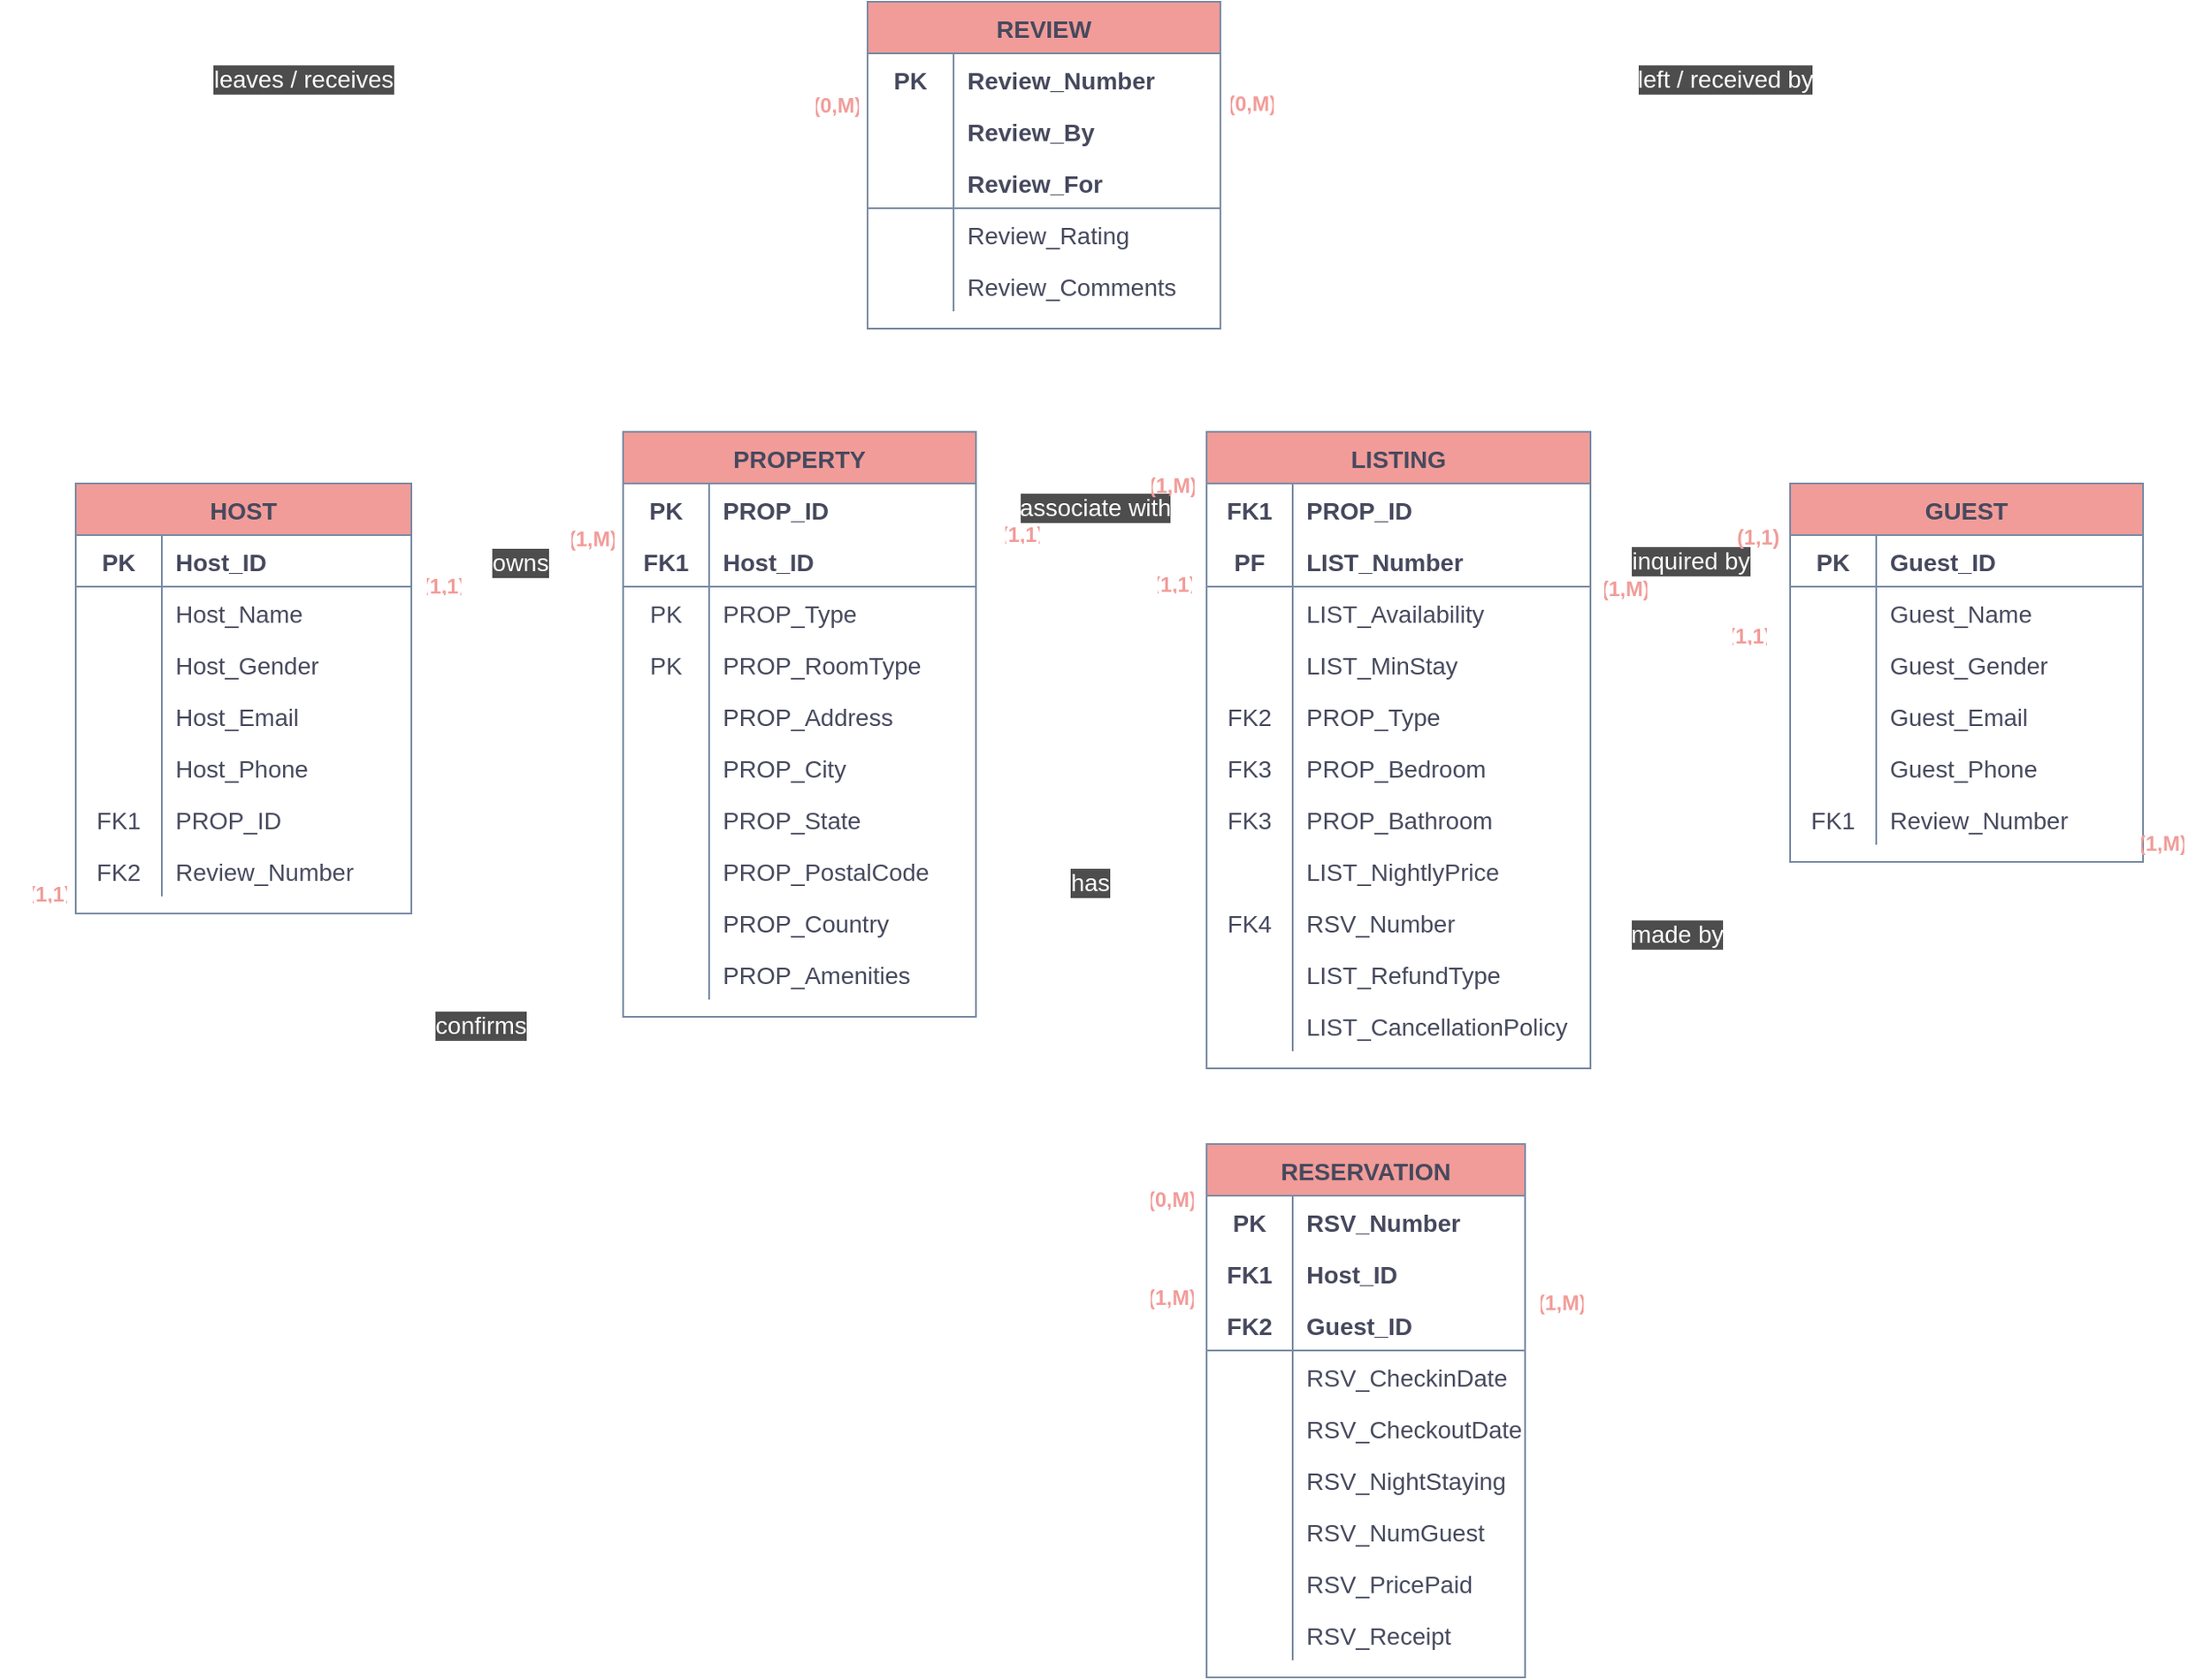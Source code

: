 <mxfile version="13.7.9" type="device"><diagram id="R2lEEEUBdFMjLlhIrx00" name="Page-1"><mxGraphModel dx="1466" dy="849" grid="1" gridSize="5" guides="1" tooltips="1" connect="1" arrows="1" fold="1" page="1" pageScale="1" pageWidth="850" pageHeight="1100" math="0" shadow="0" extFonts="Permanent Marker^https://fonts.googleapis.com/css?family=Permanent+Marker"><root><mxCell id="0"/><mxCell id="1" parent="0"/><mxCell id="Dnt71d3L_UAGFWrpAykD-3" value="" style="fontSize=14;html=1;endArrow=ERoneToMany;startArrow=ERmandOne;labelBorderColor=none;endFill=0;exitX=1;exitY=0.5;exitDx=0;exitDy=0;strokeColor=#FFFFFF;fontColor=#FFFFFF;" parent="1" source="MQGjBJmeUKrAfoKkcqmQ-2" edge="1" target="MQGjBJmeUKrAfoKkcqmQ-124"><mxGeometry width="100" height="100" relative="1" as="geometry"><mxPoint x="465" y="413.571" as="sourcePoint"/><mxPoint x="595" y="390" as="targetPoint"/></mxGeometry></mxCell><mxCell id="Dnt71d3L_UAGFWrpAykD-4" value="owns" style="edgeLabel;html=1;align=center;verticalAlign=middle;resizable=0;points=[];labelBorderColor=none;fontSize=14;fontColor=#FFFFFF;labelBackgroundColor=#4D4D4D;" parent="Dnt71d3L_UAGFWrpAykD-3" vertex="1" connectable="0"><mxGeometry x="-0.019" y="-1" relative="1" as="geometry"><mxPoint x="2.5" y="-0.5" as="offset"/></mxGeometry></mxCell><mxCell id="Dnt71d3L_UAGFWrpAykD-5" value="" style="fontSize=14;html=1;endArrow=ERmandOne;startArrow=ERoneToMany;exitX=1;exitY=0.5;exitDx=0;exitDy=0;labelBorderColor=none;startFill=0;endFill=0;entryX=0;entryY=0.5;entryDx=0;entryDy=0;strokeColor=#FFFFFF;fontColor=#FFFFFF;" parent="1" source="MQGjBJmeUKrAfoKkcqmQ-96" target="MQGjBJmeUKrAfoKkcqmQ-62" edge="1"><mxGeometry width="100" height="100" relative="1" as="geometry"><mxPoint x="-384" y="1253" as="sourcePoint"/><mxPoint x="890" y="640" as="targetPoint"/></mxGeometry></mxCell><mxCell id="Dnt71d3L_UAGFWrpAykD-6" value="inquired by" style="edgeLabel;html=1;align=center;verticalAlign=middle;resizable=0;points=[];labelBorderColor=none;fontSize=14;labelBackgroundColor=#4D4D4D;fontColor=#FFFFFF;" parent="Dnt71d3L_UAGFWrpAykD-5" vertex="1" connectable="0"><mxGeometry x="-0.019" y="-1" relative="1" as="geometry"><mxPoint x="0.71" y="-1" as="offset"/></mxGeometry></mxCell><mxCell id="Dnt71d3L_UAGFWrpAykD-8" value="" style="fontSize=14;html=1;endArrow=ERmandOne;startArrow=ERoneToMany;entryX=1;entryY=0.5;entryDx=0;entryDy=0;labelBorderColor=none;endFill=0;startFill=0;exitX=0;exitY=0.5;exitDx=0;exitDy=0;strokeColor=#FFFFFF;fontColor=#FFFFFF;" parent="1" source="MQGjBJmeUKrAfoKkcqmQ-90" target="MQGjBJmeUKrAfoKkcqmQ-121" edge="1"><mxGeometry width="100" height="100" relative="1" as="geometry"><mxPoint x="870" y="430" as="sourcePoint"/><mxPoint x="-309" y="1453" as="targetPoint"/></mxGeometry></mxCell><mxCell id="Dnt71d3L_UAGFWrpAykD-9" value="associate with" style="edgeLabel;html=1;align=center;verticalAlign=middle;resizable=0;points=[];labelBorderColor=none;fontSize=14;labelBackgroundColor=#4D4D4D;fontColor=#FFFFFF;" parent="Dnt71d3L_UAGFWrpAykD-8" vertex="1" connectable="0"><mxGeometry x="-0.019" y="-1" relative="1" as="geometry"><mxPoint as="offset"/></mxGeometry></mxCell><mxCell id="Dnt71d3L_UAGFWrpAykD-11" value="" style="fontSize=14;html=1;endArrow=ERzeroToOne;startArrow=ERmandOne;labelBorderColor=none;endFill=1;entryX=0;entryY=0.5;entryDx=0;entryDy=0;exitX=0;exitY=0.5;exitDx=0;exitDy=0;edgeStyle=orthogonalEdgeStyle;strokeColor=#FFFFFF;fontColor=#FFFFFF;" parent="1" source="MQGjBJmeUKrAfoKkcqmQ-96" target="MQGjBJmeUKrAfoKkcqmQ-37" edge="1"><mxGeometry width="100" height="100" relative="1" as="geometry"><mxPoint x="900" y="475" as="sourcePoint"/><mxPoint x="340" y="1545" as="targetPoint"/><Array as="points"><mxPoint x="855" y="390"/><mxPoint x="855" y="774"/></Array></mxGeometry></mxCell><mxCell id="Dnt71d3L_UAGFWrpAykD-12" value="has" style="edgeLabel;html=1;align=center;verticalAlign=middle;resizable=0;points=[];labelBorderColor=none;fontSize=14;labelBackgroundColor=#4D4D4D;fontColor=#FFFFFF;" parent="Dnt71d3L_UAGFWrpAykD-11" vertex="1" connectable="0"><mxGeometry x="-0.019" y="-1" relative="1" as="geometry"><mxPoint as="offset"/></mxGeometry></mxCell><mxCell id="Dnt71d3L_UAGFWrpAykD-13" value="" style="fontSize=14;html=1;endArrow=ERoneToMany;startArrow=ERmandOne;entryX=0;entryY=0.5;entryDx=0;entryDy=0;labelBorderColor=none;endFill=0;exitX=1;exitY=0.5;exitDx=0;exitDy=0;edgeStyle=orthogonalEdgeStyle;strokeColor=#FFFFFF;fontColor=#FFFFFF;" parent="1" source="MQGjBJmeUKrAfoKkcqmQ-2" target="MQGjBJmeUKrAfoKkcqmQ-86" edge="1"><mxGeometry x="0.039" y="15" width="100" height="100" relative="1" as="geometry"><mxPoint x="515" y="500" as="sourcePoint"/><mxPoint x="-309" y="1768" as="targetPoint"/><Array as="points"><mxPoint x="500" y="390"/><mxPoint x="500" y="804"/></Array><mxPoint as="offset"/></mxGeometry></mxCell><mxCell id="Dnt71d3L_UAGFWrpAykD-14" value="confirms" style="edgeLabel;html=1;align=center;verticalAlign=middle;resizable=0;points=[];labelBorderColor=none;fontSize=14;labelBackgroundColor=#4D4D4D;fontColor=#FFFFFF;" parent="Dnt71d3L_UAGFWrpAykD-13" vertex="1" connectable="0"><mxGeometry x="-0.019" y="-1" relative="1" as="geometry"><mxPoint x="1" y="-120.18" as="offset"/></mxGeometry></mxCell><mxCell id="Dnt71d3L_UAGFWrpAykD-16" value="" style="fontSize=14;html=1;endArrow=ERmandOne;startArrow=ERoneToMany;labelBorderColor=none;endFill=0;edgeStyle=orthogonalEdgeStyle;startFill=0;exitX=1;exitY=0.5;exitDx=0;exitDy=0;entryX=0;entryY=0.5;entryDx=0;entryDy=0;strokeColor=#FFFFFF;fontColor=#FFFFFF;" parent="1" source="MQGjBJmeUKrAfoKkcqmQ-40" target="MQGjBJmeUKrAfoKkcqmQ-65" edge="1"><mxGeometry width="100" height="100" relative="1" as="geometry"><mxPoint x="835" y="1200" as="sourcePoint"/><mxPoint x="1070" y="1115" as="targetPoint"/><Array as="points"><mxPoint x="1195" y="834"/><mxPoint x="1195" y="420"/></Array></mxGeometry></mxCell><mxCell id="Dnt71d3L_UAGFWrpAykD-17" value="made by" style="edgeLabel;html=1;align=center;verticalAlign=middle;resizable=0;points=[];labelBorderColor=none;fontSize=14;labelBackgroundColor=#4D4D4D;fontColor=#FFFFFF;" parent="Dnt71d3L_UAGFWrpAykD-16" vertex="1" connectable="0"><mxGeometry x="-0.019" y="-1" relative="1" as="geometry"><mxPoint x="-1" y="-37" as="offset"/></mxGeometry></mxCell><mxCell id="Dnt71d3L_UAGFWrpAykD-21" value="" style="fontSize=14;html=1;endArrow=ERzeroToMany;startArrow=ERmandOne;entryX=0;entryY=0.5;entryDx=0;entryDy=0;labelBorderColor=none;endFill=1;exitX=0;exitY=0.5;exitDx=0;exitDy=0;edgeStyle=orthogonalEdgeStyle;strokeColor=#FFFFFF;fontColor=#FFFFFF;" parent="1" source="T1u2ZOBnej-M-e8EydVs-27" target="Dnt71d3L_UAGFWrpAykD-35" edge="1"><mxGeometry width="100" height="100" relative="1" as="geometry"><mxPoint x="196" y="1345" as="sourcePoint"/><mxPoint x="-284" y="1678" as="targetPoint"/><Array as="points"><mxPoint x="230" y="570"/><mxPoint x="230" y="110"/></Array></mxGeometry></mxCell><mxCell id="Dnt71d3L_UAGFWrpAykD-22" value="leaves / receives" style="edgeLabel;html=1;align=center;verticalAlign=middle;resizable=0;points=[];labelBorderColor=none;fontSize=14;labelBackgroundColor=#4D4D4D;fontColor=#FFFFFF;" parent="Dnt71d3L_UAGFWrpAykD-21" vertex="1" connectable="0"><mxGeometry x="-0.019" y="-1" relative="1" as="geometry"><mxPoint x="166" y="-10.0" as="offset"/></mxGeometry></mxCell><mxCell id="Dnt71d3L_UAGFWrpAykD-65" value="" style="fontSize=14;html=1;endArrow=ERoneToMany;startArrow=ERzeroToMany;exitX=1;exitY=0.5;exitDx=0;exitDy=0;entryX=1;entryY=0.5;entryDx=0;entryDy=0;edgeStyle=orthogonalEdgeStyle;strokeColor=#FFFFFF;fontColor=#FFFFFF;" parent="1" source="Dnt71d3L_UAGFWrpAykD-35" target="T1u2ZOBnej-M-e8EydVs-24" edge="1"><mxGeometry width="100" height="100" relative="1" as="geometry"><mxPoint x="865" y="490" as="sourcePoint"/><mxPoint x="965" y="390" as="targetPoint"/><Array as="points"><mxPoint x="1495" y="110"/><mxPoint x="1495" y="540"/></Array></mxGeometry></mxCell><mxCell id="Dnt71d3L_UAGFWrpAykD-66" value="left / received by" style="edgeLabel;html=1;align=center;verticalAlign=middle;resizable=0;points=[];fontSize=14;labelBackgroundColor=#4D4D4D;fontColor=#FFFFFF;" parent="Dnt71d3L_UAGFWrpAykD-65" vertex="1" connectable="0"><mxGeometry x="0.001" y="2" relative="1" as="geometry"><mxPoint x="-219.59" y="1.95" as="offset"/></mxGeometry></mxCell><mxCell id="MQGjBJmeUKrAfoKkcqmQ-120" value="PROPERTY" style="shape=table;startSize=30;container=1;collapsible=1;childLayout=tableLayout;fixedRows=1;rowLines=0;fontStyle=1;align=center;resizeLast=1;strokeColor=#788AA3;fontColor=#46495D;fillColor=#F19C99;swimlaneFillColor=#ffffff;fontSize=14;" parent="1" vertex="1"><mxGeometry x="583" y="315" width="205" height="340" as="geometry"/></mxCell><mxCell id="MQGjBJmeUKrAfoKkcqmQ-121" value="" style="shape=partialRectangle;collapsible=0;dropTarget=0;pointerEvents=0;fillColor=none;top=0;left=0;bottom=0;right=0;points=[[0,0.5],[1,0.5]];portConstraint=eastwest;strokeColor=#788AA3;fontColor=#46495D;fontSize=14;" parent="MQGjBJmeUKrAfoKkcqmQ-120" vertex="1"><mxGeometry y="30" width="205" height="30" as="geometry"/></mxCell><mxCell id="MQGjBJmeUKrAfoKkcqmQ-122" value="PK" style="shape=partialRectangle;connectable=0;fillColor=none;top=0;left=0;bottom=0;right=0;fontStyle=1;overflow=hidden;strokeColor=#788AA3;fontColor=#46495D;fontSize=14;" parent="MQGjBJmeUKrAfoKkcqmQ-121" vertex="1"><mxGeometry width="50" height="30" as="geometry"/></mxCell><mxCell id="MQGjBJmeUKrAfoKkcqmQ-123" value="PROP_ID" style="shape=partialRectangle;connectable=0;fillColor=none;top=0;left=0;bottom=0;right=0;align=left;spacingLeft=6;fontStyle=1;overflow=hidden;strokeColor=#788AA3;fontColor=#46495D;fontSize=14;" parent="MQGjBJmeUKrAfoKkcqmQ-121" vertex="1"><mxGeometry x="50" width="155" height="30" as="geometry"/></mxCell><mxCell id="MQGjBJmeUKrAfoKkcqmQ-124" value="" style="shape=partialRectangle;collapsible=0;dropTarget=0;pointerEvents=0;fillColor=none;top=0;left=0;bottom=1;right=0;points=[[0,0.5],[1,0.5]];portConstraint=eastwest;strokeColor=#788AA3;fontColor=#46495D;fontSize=14;" parent="MQGjBJmeUKrAfoKkcqmQ-120" vertex="1"><mxGeometry y="60" width="205" height="30" as="geometry"/></mxCell><mxCell id="MQGjBJmeUKrAfoKkcqmQ-125" value="FK1" style="shape=partialRectangle;connectable=0;fillColor=none;top=0;left=0;bottom=0;right=0;fontStyle=1;overflow=hidden;strokeColor=#788AA3;fontColor=#46495D;fontSize=14;" parent="MQGjBJmeUKrAfoKkcqmQ-124" vertex="1"><mxGeometry width="50" height="30" as="geometry"/></mxCell><mxCell id="MQGjBJmeUKrAfoKkcqmQ-126" value="Host_ID" style="shape=partialRectangle;connectable=0;fillColor=none;top=0;left=0;bottom=0;right=0;align=left;spacingLeft=6;fontStyle=1;overflow=hidden;strokeColor=#788AA3;fontColor=#46495D;fontSize=14;" parent="MQGjBJmeUKrAfoKkcqmQ-124" vertex="1"><mxGeometry x="50" width="155" height="30" as="geometry"/></mxCell><mxCell id="MQGjBJmeUKrAfoKkcqmQ-127" value="" style="shape=partialRectangle;collapsible=0;dropTarget=0;pointerEvents=0;fillColor=none;top=0;left=0;bottom=0;right=0;points=[[0,0.5],[1,0.5]];portConstraint=eastwest;strokeColor=#788AA3;fontColor=#46495D;fontSize=14;" parent="MQGjBJmeUKrAfoKkcqmQ-120" vertex="1"><mxGeometry y="90" width="205" height="30" as="geometry"/></mxCell><mxCell id="MQGjBJmeUKrAfoKkcqmQ-128" value="PK" style="shape=partialRectangle;connectable=0;fillColor=none;top=0;left=0;bottom=0;right=0;editable=1;overflow=hidden;strokeColor=#788AA3;fontColor=#46495D;fontSize=14;" parent="MQGjBJmeUKrAfoKkcqmQ-127" vertex="1"><mxGeometry width="50" height="30" as="geometry"/></mxCell><mxCell id="MQGjBJmeUKrAfoKkcqmQ-129" value="PROP_Type" style="shape=partialRectangle;connectable=0;fillColor=none;top=0;left=0;bottom=0;right=0;align=left;spacingLeft=6;overflow=hidden;strokeColor=#788AA3;fontColor=#46495D;fontSize=14;" parent="MQGjBJmeUKrAfoKkcqmQ-127" vertex="1"><mxGeometry x="50" width="155" height="30" as="geometry"/></mxCell><mxCell id="Dnt71d3L_UAGFWrpAykD-28" value="" style="shape=partialRectangle;collapsible=0;dropTarget=0;pointerEvents=0;fillColor=none;top=0;left=0;bottom=0;right=0;points=[[0,0.5],[1,0.5]];portConstraint=eastwest;strokeColor=#788AA3;fontColor=#46495D;fontSize=14;" parent="MQGjBJmeUKrAfoKkcqmQ-120" vertex="1"><mxGeometry y="120" width="205" height="30" as="geometry"/></mxCell><mxCell id="Dnt71d3L_UAGFWrpAykD-29" value="PK" style="shape=partialRectangle;connectable=0;fillColor=none;top=0;left=0;bottom=0;right=0;editable=1;overflow=hidden;strokeColor=#788AA3;fontColor=#46495D;fontSize=14;" parent="Dnt71d3L_UAGFWrpAykD-28" vertex="1"><mxGeometry width="50" height="30" as="geometry"/></mxCell><mxCell id="Dnt71d3L_UAGFWrpAykD-30" value="PROP_RoomType" style="shape=partialRectangle;connectable=0;fillColor=none;top=0;left=0;bottom=0;right=0;align=left;spacingLeft=6;overflow=hidden;strokeColor=#788AA3;fontColor=#46495D;fontSize=14;" parent="Dnt71d3L_UAGFWrpAykD-28" vertex="1"><mxGeometry x="50" width="155" height="30" as="geometry"/></mxCell><mxCell id="Dnt71d3L_UAGFWrpAykD-25" value="" style="shape=partialRectangle;collapsible=0;dropTarget=0;pointerEvents=0;fillColor=none;top=0;left=0;bottom=0;right=0;points=[[0,0.5],[1,0.5]];portConstraint=eastwest;strokeColor=#788AA3;fontColor=#46495D;fontSize=14;" parent="MQGjBJmeUKrAfoKkcqmQ-120" vertex="1"><mxGeometry y="150" width="205" height="30" as="geometry"/></mxCell><mxCell id="Dnt71d3L_UAGFWrpAykD-26" value="" style="shape=partialRectangle;connectable=0;fillColor=none;top=0;left=0;bottom=0;right=0;editable=1;overflow=hidden;strokeColor=#788AA3;fontColor=#46495D;fontSize=14;" parent="Dnt71d3L_UAGFWrpAykD-25" vertex="1"><mxGeometry width="50" height="30" as="geometry"/></mxCell><mxCell id="Dnt71d3L_UAGFWrpAykD-27" value="PROP_Address" style="shape=partialRectangle;connectable=0;fillColor=none;top=0;left=0;bottom=0;right=0;align=left;spacingLeft=6;overflow=hidden;strokeColor=#788AA3;fontColor=#46495D;fontSize=14;" parent="Dnt71d3L_UAGFWrpAykD-25" vertex="1"><mxGeometry x="50" width="155" height="30" as="geometry"/></mxCell><mxCell id="T1u2ZOBnej-M-e8EydVs-44" value="" style="shape=partialRectangle;collapsible=0;dropTarget=0;pointerEvents=0;fillColor=none;top=0;left=0;bottom=0;right=0;points=[[0,0.5],[1,0.5]];portConstraint=eastwest;strokeColor=#788AA3;fontColor=#46495D;fontSize=14;" parent="MQGjBJmeUKrAfoKkcqmQ-120" vertex="1"><mxGeometry y="180" width="205" height="30" as="geometry"/></mxCell><mxCell id="T1u2ZOBnej-M-e8EydVs-45" value="" style="shape=partialRectangle;connectable=0;fillColor=none;top=0;left=0;bottom=0;right=0;editable=1;overflow=hidden;strokeColor=#788AA3;fontColor=#46495D;fontSize=14;" parent="T1u2ZOBnej-M-e8EydVs-44" vertex="1"><mxGeometry width="50" height="30" as="geometry"/></mxCell><mxCell id="T1u2ZOBnej-M-e8EydVs-46" value="PROP_City" style="shape=partialRectangle;connectable=0;fillColor=none;top=0;left=0;bottom=0;right=0;align=left;spacingLeft=6;overflow=hidden;strokeColor=#788AA3;fontColor=#46495D;fontSize=14;" parent="T1u2ZOBnej-M-e8EydVs-44" vertex="1"><mxGeometry x="50" width="155" height="30" as="geometry"/></mxCell><mxCell id="T1u2ZOBnej-M-e8EydVs-47" value="" style="shape=partialRectangle;collapsible=0;dropTarget=0;pointerEvents=0;fillColor=none;top=0;left=0;bottom=0;right=0;points=[[0,0.5],[1,0.5]];portConstraint=eastwest;strokeColor=#788AA3;fontColor=#46495D;fontSize=14;" parent="MQGjBJmeUKrAfoKkcqmQ-120" vertex="1"><mxGeometry y="210" width="205" height="30" as="geometry"/></mxCell><mxCell id="T1u2ZOBnej-M-e8EydVs-48" value="" style="shape=partialRectangle;connectable=0;fillColor=none;top=0;left=0;bottom=0;right=0;editable=1;overflow=hidden;strokeColor=#788AA3;fontColor=#46495D;fontSize=14;" parent="T1u2ZOBnej-M-e8EydVs-47" vertex="1"><mxGeometry width="50" height="30" as="geometry"/></mxCell><mxCell id="T1u2ZOBnej-M-e8EydVs-49" value="PROP_State" style="shape=partialRectangle;connectable=0;fillColor=none;top=0;left=0;bottom=0;right=0;align=left;spacingLeft=6;overflow=hidden;strokeColor=#788AA3;fontColor=#46495D;fontSize=14;" parent="T1u2ZOBnej-M-e8EydVs-47" vertex="1"><mxGeometry x="50" width="155" height="30" as="geometry"/></mxCell><mxCell id="T1u2ZOBnej-M-e8EydVs-50" value="" style="shape=partialRectangle;collapsible=0;dropTarget=0;pointerEvents=0;fillColor=none;top=0;left=0;bottom=0;right=0;points=[[0,0.5],[1,0.5]];portConstraint=eastwest;strokeColor=#788AA3;fontColor=#46495D;fontSize=14;" parent="MQGjBJmeUKrAfoKkcqmQ-120" vertex="1"><mxGeometry y="240" width="205" height="30" as="geometry"/></mxCell><mxCell id="T1u2ZOBnej-M-e8EydVs-51" value="" style="shape=partialRectangle;connectable=0;fillColor=none;top=0;left=0;bottom=0;right=0;editable=1;overflow=hidden;strokeColor=#788AA3;fontColor=#46495D;fontSize=14;" parent="T1u2ZOBnej-M-e8EydVs-50" vertex="1"><mxGeometry width="50" height="30" as="geometry"/></mxCell><mxCell id="T1u2ZOBnej-M-e8EydVs-52" value="PROP_PostalCode" style="shape=partialRectangle;connectable=0;fillColor=none;top=0;left=0;bottom=0;right=0;align=left;spacingLeft=6;overflow=hidden;strokeColor=#788AA3;fontColor=#46495D;fontSize=14;" parent="T1u2ZOBnej-M-e8EydVs-50" vertex="1"><mxGeometry x="50" width="155" height="30" as="geometry"/></mxCell><mxCell id="T1u2ZOBnej-M-e8EydVs-53" value="" style="shape=partialRectangle;collapsible=0;dropTarget=0;pointerEvents=0;fillColor=none;top=0;left=0;bottom=0;right=0;points=[[0,0.5],[1,0.5]];portConstraint=eastwest;strokeColor=#788AA3;fontColor=#46495D;fontSize=14;" parent="MQGjBJmeUKrAfoKkcqmQ-120" vertex="1"><mxGeometry y="270" width="205" height="30" as="geometry"/></mxCell><mxCell id="T1u2ZOBnej-M-e8EydVs-54" value="" style="shape=partialRectangle;connectable=0;fillColor=none;top=0;left=0;bottom=0;right=0;editable=1;overflow=hidden;strokeColor=#788AA3;fontColor=#46495D;fontSize=14;" parent="T1u2ZOBnej-M-e8EydVs-53" vertex="1"><mxGeometry width="50" height="30" as="geometry"/></mxCell><mxCell id="T1u2ZOBnej-M-e8EydVs-55" value="PROP_Country" style="shape=partialRectangle;connectable=0;fillColor=none;top=0;left=0;bottom=0;right=0;align=left;spacingLeft=6;overflow=hidden;strokeColor=#788AA3;fontColor=#46495D;fontSize=14;" parent="T1u2ZOBnej-M-e8EydVs-53" vertex="1"><mxGeometry x="50" width="155" height="30" as="geometry"/></mxCell><mxCell id="T1u2ZOBnej-M-e8EydVs-30" value="" style="shape=partialRectangle;collapsible=0;dropTarget=0;pointerEvents=0;fillColor=none;top=0;left=0;bottom=0;right=0;points=[[0,0.5],[1,0.5]];portConstraint=eastwest;strokeColor=#788AA3;fontColor=#46495D;fontSize=14;" parent="MQGjBJmeUKrAfoKkcqmQ-120" vertex="1"><mxGeometry y="300" width="205" height="30" as="geometry"/></mxCell><mxCell id="T1u2ZOBnej-M-e8EydVs-31" value="" style="shape=partialRectangle;connectable=0;fillColor=none;top=0;left=0;bottom=0;right=0;editable=1;overflow=hidden;strokeColor=#788AA3;fontColor=#46495D;fontSize=14;" parent="T1u2ZOBnej-M-e8EydVs-30" vertex="1"><mxGeometry width="50" height="30" as="geometry"/></mxCell><mxCell id="T1u2ZOBnej-M-e8EydVs-32" value="PROP_Amenities" style="shape=partialRectangle;connectable=0;fillColor=none;top=0;left=0;bottom=0;right=0;align=left;spacingLeft=6;overflow=hidden;strokeColor=#788AA3;fontColor=#46495D;fontSize=14;" parent="T1u2ZOBnej-M-e8EydVs-30" vertex="1"><mxGeometry x="50" width="155" height="30" as="geometry"/></mxCell><mxCell id="MQGjBJmeUKrAfoKkcqmQ-89" value="LISTING" style="shape=table;startSize=30;container=1;collapsible=1;childLayout=tableLayout;fixedRows=1;rowLines=0;fontStyle=1;align=center;resizeLast=1;strokeColor=#788AA3;fontColor=#46495D;fillColor=#F19C99;swimlaneFillColor=#ffffff;fontSize=14;" parent="1" vertex="1"><mxGeometry x="922" y="315" width="223" height="370" as="geometry"/></mxCell><mxCell id="MQGjBJmeUKrAfoKkcqmQ-90" value="" style="shape=partialRectangle;collapsible=0;dropTarget=0;pointerEvents=0;fillColor=none;top=0;left=0;bottom=0;right=0;points=[[0,0.5],[1,0.5]];portConstraint=eastwest;strokeColor=#788AA3;fontColor=#46495D;fontSize=14;" parent="MQGjBJmeUKrAfoKkcqmQ-89" vertex="1"><mxGeometry y="30" width="223" height="30" as="geometry"/></mxCell><mxCell id="MQGjBJmeUKrAfoKkcqmQ-91" value="FK1" style="shape=partialRectangle;connectable=0;fillColor=none;top=0;left=0;bottom=0;right=0;fontStyle=1;overflow=hidden;strokeColor=#788AA3;fontColor=#46495D;fontSize=14;" parent="MQGjBJmeUKrAfoKkcqmQ-90" vertex="1"><mxGeometry width="50" height="30" as="geometry"/></mxCell><mxCell id="MQGjBJmeUKrAfoKkcqmQ-92" value="PROP_ID" style="shape=partialRectangle;connectable=0;fillColor=none;top=0;left=0;bottom=0;right=0;align=left;spacingLeft=6;fontStyle=1;overflow=hidden;strokeColor=#788AA3;fontColor=#46495D;fontSize=14;" parent="MQGjBJmeUKrAfoKkcqmQ-90" vertex="1"><mxGeometry x="50" width="173" height="30" as="geometry"/></mxCell><mxCell id="MQGjBJmeUKrAfoKkcqmQ-96" value="" style="shape=partialRectangle;collapsible=0;dropTarget=0;pointerEvents=0;fillColor=none;top=0;left=0;bottom=1;right=0;points=[[0,0.5],[1,0.5]];portConstraint=eastwest;strokeColor=#788AA3;fontColor=#46495D;fontSize=14;" parent="MQGjBJmeUKrAfoKkcqmQ-89" vertex="1"><mxGeometry y="60" width="223" height="30" as="geometry"/></mxCell><mxCell id="MQGjBJmeUKrAfoKkcqmQ-97" value="PF" style="shape=partialRectangle;connectable=0;fillColor=none;top=0;left=0;bottom=0;right=0;fontStyle=1;overflow=hidden;strokeColor=#788AA3;fontColor=#46495D;fontSize=14;" parent="MQGjBJmeUKrAfoKkcqmQ-96" vertex="1"><mxGeometry width="50" height="30" as="geometry"/></mxCell><mxCell id="MQGjBJmeUKrAfoKkcqmQ-98" value="LIST_Number" style="shape=partialRectangle;connectable=0;fillColor=none;top=0;left=0;bottom=0;right=0;align=left;spacingLeft=6;fontStyle=1;overflow=hidden;strokeColor=#788AA3;fontColor=#46495D;fontSize=14;" parent="MQGjBJmeUKrAfoKkcqmQ-96" vertex="1"><mxGeometry x="50" width="173" height="30" as="geometry"/></mxCell><mxCell id="MQGjBJmeUKrAfoKkcqmQ-99" value="" style="shape=partialRectangle;collapsible=0;dropTarget=0;pointerEvents=0;fillColor=none;top=0;left=0;bottom=0;right=0;points=[[0,0.5],[1,0.5]];portConstraint=eastwest;strokeColor=#788AA3;fontColor=#46495D;fontSize=14;" parent="MQGjBJmeUKrAfoKkcqmQ-89" vertex="1"><mxGeometry y="90" width="223" height="30" as="geometry"/></mxCell><mxCell id="MQGjBJmeUKrAfoKkcqmQ-100" value="" style="shape=partialRectangle;connectable=0;fillColor=none;top=0;left=0;bottom=0;right=0;editable=1;overflow=hidden;strokeColor=#788AA3;fontColor=#46495D;fontSize=14;" parent="MQGjBJmeUKrAfoKkcqmQ-99" vertex="1"><mxGeometry width="50" height="30" as="geometry"/></mxCell><mxCell id="MQGjBJmeUKrAfoKkcqmQ-101" value="LIST_Availability" style="shape=partialRectangle;connectable=0;fillColor=none;top=0;left=0;bottom=0;right=0;align=left;spacingLeft=6;overflow=hidden;strokeColor=#788AA3;fontColor=#46495D;fontSize=14;" parent="MQGjBJmeUKrAfoKkcqmQ-99" vertex="1"><mxGeometry x="50" width="173" height="30" as="geometry"/></mxCell><mxCell id="MQGjBJmeUKrAfoKkcqmQ-102" value="" style="shape=partialRectangle;collapsible=0;dropTarget=0;pointerEvents=0;fillColor=none;top=0;left=0;bottom=0;right=0;points=[[0,0.5],[1,0.5]];portConstraint=eastwest;strokeColor=#788AA3;fontColor=#46495D;fontSize=14;" parent="MQGjBJmeUKrAfoKkcqmQ-89" vertex="1"><mxGeometry y="120" width="223" height="30" as="geometry"/></mxCell><mxCell id="MQGjBJmeUKrAfoKkcqmQ-103" value="" style="shape=partialRectangle;connectable=0;fillColor=none;top=0;left=0;bottom=0;right=0;editable=1;overflow=hidden;strokeColor=#788AA3;fontColor=#46495D;fontSize=14;" parent="MQGjBJmeUKrAfoKkcqmQ-102" vertex="1"><mxGeometry width="50" height="30" as="geometry"/></mxCell><mxCell id="MQGjBJmeUKrAfoKkcqmQ-104" value="LIST_MinStay" style="shape=partialRectangle;connectable=0;fillColor=none;top=0;left=0;bottom=0;right=0;align=left;spacingLeft=6;overflow=hidden;strokeColor=#788AA3;fontColor=#46495D;fontSize=14;" parent="MQGjBJmeUKrAfoKkcqmQ-102" vertex="1"><mxGeometry x="50" width="173" height="30" as="geometry"/></mxCell><mxCell id="MQGjBJmeUKrAfoKkcqmQ-148" value="" style="shape=partialRectangle;collapsible=0;dropTarget=0;pointerEvents=0;fillColor=none;top=0;left=0;bottom=0;right=0;points=[[0,0.5],[1,0.5]];portConstraint=eastwest;strokeColor=#788AA3;fontColor=#46495D;fontSize=14;" parent="MQGjBJmeUKrAfoKkcqmQ-89" vertex="1"><mxGeometry y="150" width="223" height="30" as="geometry"/></mxCell><mxCell id="MQGjBJmeUKrAfoKkcqmQ-149" value="FK2" style="shape=partialRectangle;connectable=0;fillColor=none;top=0;left=0;bottom=0;right=0;editable=1;overflow=hidden;strokeColor=#788AA3;fontColor=#46495D;fontSize=14;" parent="MQGjBJmeUKrAfoKkcqmQ-148" vertex="1"><mxGeometry width="50" height="30" as="geometry"/></mxCell><mxCell id="MQGjBJmeUKrAfoKkcqmQ-150" value="PROP_Type" style="shape=partialRectangle;connectable=0;fillColor=none;top=0;left=0;bottom=0;right=0;align=left;spacingLeft=6;overflow=hidden;strokeColor=#788AA3;fontColor=#46495D;fontSize=14;" parent="MQGjBJmeUKrAfoKkcqmQ-148" vertex="1"><mxGeometry x="50" width="173" height="30" as="geometry"/></mxCell><mxCell id="MQGjBJmeUKrAfoKkcqmQ-151" value="" style="shape=partialRectangle;collapsible=0;dropTarget=0;pointerEvents=0;fillColor=none;top=0;left=0;bottom=0;right=0;points=[[0,0.5],[1,0.5]];portConstraint=eastwest;strokeColor=#788AA3;fontColor=#46495D;fontSize=14;" parent="MQGjBJmeUKrAfoKkcqmQ-89" vertex="1"><mxGeometry y="180" width="223" height="30" as="geometry"/></mxCell><mxCell id="MQGjBJmeUKrAfoKkcqmQ-152" value="FK3" style="shape=partialRectangle;connectable=0;fillColor=none;top=0;left=0;bottom=0;right=0;editable=1;overflow=hidden;strokeColor=#788AA3;fontColor=#46495D;fontSize=14;" parent="MQGjBJmeUKrAfoKkcqmQ-151" vertex="1"><mxGeometry width="50" height="30" as="geometry"/></mxCell><mxCell id="MQGjBJmeUKrAfoKkcqmQ-153" value="PROP_Bedroom" style="shape=partialRectangle;connectable=0;fillColor=none;top=0;left=0;bottom=0;right=0;align=left;spacingLeft=6;overflow=hidden;strokeColor=#788AA3;fontColor=#46495D;fontSize=14;" parent="MQGjBJmeUKrAfoKkcqmQ-151" vertex="1"><mxGeometry x="50" width="173" height="30" as="geometry"/></mxCell><mxCell id="T1u2ZOBnej-M-e8EydVs-56" value="" style="shape=partialRectangle;collapsible=0;dropTarget=0;pointerEvents=0;fillColor=none;top=0;left=0;bottom=0;right=0;points=[[0,0.5],[1,0.5]];portConstraint=eastwest;strokeColor=#788AA3;fontColor=#46495D;fontSize=14;" parent="MQGjBJmeUKrAfoKkcqmQ-89" vertex="1"><mxGeometry y="210" width="223" height="30" as="geometry"/></mxCell><mxCell id="T1u2ZOBnej-M-e8EydVs-57" value="FK3" style="shape=partialRectangle;connectable=0;fillColor=none;top=0;left=0;bottom=0;right=0;editable=1;overflow=hidden;strokeColor=#788AA3;fontColor=#46495D;fontSize=14;" parent="T1u2ZOBnej-M-e8EydVs-56" vertex="1"><mxGeometry width="50" height="30" as="geometry"/></mxCell><mxCell id="T1u2ZOBnej-M-e8EydVs-58" value="PROP_Bathroom" style="shape=partialRectangle;connectable=0;fillColor=none;top=0;left=0;bottom=0;right=0;align=left;spacingLeft=6;overflow=hidden;strokeColor=#788AA3;fontColor=#46495D;fontSize=14;" parent="T1u2ZOBnej-M-e8EydVs-56" vertex="1"><mxGeometry x="50" width="173" height="30" as="geometry"/></mxCell><mxCell id="MQGjBJmeUKrAfoKkcqmQ-108" value="" style="shape=partialRectangle;collapsible=0;dropTarget=0;pointerEvents=0;fillColor=none;top=0;left=0;bottom=0;right=0;points=[[0,0.5],[1,0.5]];portConstraint=eastwest;strokeColor=#788AA3;fontColor=#46495D;fontSize=14;" parent="MQGjBJmeUKrAfoKkcqmQ-89" vertex="1"><mxGeometry y="240" width="223" height="30" as="geometry"/></mxCell><mxCell id="MQGjBJmeUKrAfoKkcqmQ-109" value="" style="shape=partialRectangle;connectable=0;fillColor=none;top=0;left=0;bottom=0;right=0;editable=1;overflow=hidden;strokeColor=#788AA3;fontColor=#46495D;fontSize=14;" parent="MQGjBJmeUKrAfoKkcqmQ-108" vertex="1"><mxGeometry width="50" height="30" as="geometry"/></mxCell><mxCell id="MQGjBJmeUKrAfoKkcqmQ-110" value="LIST_NightlyPrice" style="shape=partialRectangle;connectable=0;fillColor=none;top=0;left=0;bottom=0;right=0;align=left;spacingLeft=6;overflow=hidden;strokeColor=#788AA3;fontColor=#46495D;fontSize=14;" parent="MQGjBJmeUKrAfoKkcqmQ-108" vertex="1"><mxGeometry x="50" width="173" height="30" as="geometry"/></mxCell><mxCell id="MQGjBJmeUKrAfoKkcqmQ-117" value="" style="shape=partialRectangle;collapsible=0;dropTarget=0;pointerEvents=0;fillColor=none;top=0;left=0;bottom=0;right=0;points=[[0,0.5],[1,0.5]];portConstraint=eastwest;strokeColor=#788AA3;fontColor=#46495D;fontSize=14;" parent="MQGjBJmeUKrAfoKkcqmQ-89" vertex="1"><mxGeometry y="270" width="223" height="30" as="geometry"/></mxCell><mxCell id="MQGjBJmeUKrAfoKkcqmQ-118" value="FK4" style="shape=partialRectangle;connectable=0;fillColor=none;top=0;left=0;bottom=0;right=0;editable=1;overflow=hidden;strokeColor=#788AA3;fontColor=#46495D;fontSize=14;" parent="MQGjBJmeUKrAfoKkcqmQ-117" vertex="1"><mxGeometry width="50" height="30" as="geometry"/></mxCell><mxCell id="MQGjBJmeUKrAfoKkcqmQ-119" value="RSV_Number" style="shape=partialRectangle;connectable=0;fillColor=none;top=0;left=0;bottom=0;right=0;align=left;spacingLeft=6;overflow=hidden;strokeColor=#788AA3;fontColor=#46495D;fontSize=14;" parent="MQGjBJmeUKrAfoKkcqmQ-117" vertex="1"><mxGeometry x="50" width="173" height="30" as="geometry"/></mxCell><mxCell id="MQGjBJmeUKrAfoKkcqmQ-111" value="" style="shape=partialRectangle;collapsible=0;dropTarget=0;pointerEvents=0;fillColor=none;top=0;left=0;bottom=0;right=0;points=[[0,0.5],[1,0.5]];portConstraint=eastwest;strokeColor=#788AA3;fontColor=#46495D;fontSize=14;" parent="MQGjBJmeUKrAfoKkcqmQ-89" vertex="1"><mxGeometry y="300" width="223" height="30" as="geometry"/></mxCell><mxCell id="MQGjBJmeUKrAfoKkcqmQ-112" value="" style="shape=partialRectangle;connectable=0;fillColor=none;top=0;left=0;bottom=0;right=0;editable=1;overflow=hidden;strokeColor=#788AA3;fontColor=#46495D;fontSize=14;" parent="MQGjBJmeUKrAfoKkcqmQ-111" vertex="1"><mxGeometry width="50" height="30" as="geometry"/></mxCell><mxCell id="MQGjBJmeUKrAfoKkcqmQ-113" value="LIST_RefundType" style="shape=partialRectangle;connectable=0;fillColor=none;top=0;left=0;bottom=0;right=0;align=left;spacingLeft=6;overflow=hidden;strokeColor=#788AA3;fontColor=#46495D;fontSize=14;" parent="MQGjBJmeUKrAfoKkcqmQ-111" vertex="1"><mxGeometry x="50" width="173" height="30" as="geometry"/></mxCell><mxCell id="MQGjBJmeUKrAfoKkcqmQ-114" value="" style="shape=partialRectangle;collapsible=0;dropTarget=0;pointerEvents=0;fillColor=none;top=0;left=0;bottom=0;right=0;points=[[0,0.5],[1,0.5]];portConstraint=eastwest;strokeColor=#788AA3;fontColor=#46495D;fontSize=14;" parent="MQGjBJmeUKrAfoKkcqmQ-89" vertex="1"><mxGeometry y="330" width="223" height="30" as="geometry"/></mxCell><mxCell id="MQGjBJmeUKrAfoKkcqmQ-115" value="" style="shape=partialRectangle;connectable=0;fillColor=none;top=0;left=0;bottom=0;right=0;editable=1;overflow=hidden;strokeColor=#788AA3;fontColor=#46495D;fontSize=14;" parent="MQGjBJmeUKrAfoKkcqmQ-114" vertex="1"><mxGeometry width="50" height="30" as="geometry"/></mxCell><mxCell id="MQGjBJmeUKrAfoKkcqmQ-116" value="LIST_CancellationPolicy" style="shape=partialRectangle;connectable=0;fillColor=none;top=0;left=0;bottom=0;right=0;align=left;spacingLeft=6;overflow=hidden;strokeColor=#788AA3;fontColor=#46495D;fontSize=14;" parent="MQGjBJmeUKrAfoKkcqmQ-114" vertex="1"><mxGeometry x="50" width="173" height="30" as="geometry"/></mxCell><mxCell id="Dnt71d3L_UAGFWrpAykD-34" value="REVIEW" style="shape=table;startSize=30;container=1;collapsible=1;childLayout=tableLayout;fixedRows=1;rowLines=0;fontStyle=1;align=center;resizeLast=1;strokeColor=#788AA3;fontColor=#46495D;fillColor=#F19C99;swimlaneFillColor=#ffffff;fontSize=14;" parent="1" vertex="1"><mxGeometry x="725" y="65" width="205" height="190" as="geometry"/></mxCell><mxCell id="Dnt71d3L_UAGFWrpAykD-35" value="" style="shape=partialRectangle;collapsible=0;dropTarget=0;pointerEvents=0;fillColor=none;top=0;left=0;bottom=0;right=0;points=[[0,0.5],[1,0.5]];portConstraint=eastwest;strokeColor=#788AA3;fontColor=#46495D;fontSize=14;" parent="Dnt71d3L_UAGFWrpAykD-34" vertex="1"><mxGeometry y="30" width="205" height="30" as="geometry"/></mxCell><mxCell id="Dnt71d3L_UAGFWrpAykD-36" value="PK" style="shape=partialRectangle;connectable=0;fillColor=none;top=0;left=0;bottom=0;right=0;fontStyle=1;overflow=hidden;strokeColor=#788AA3;fontColor=#46495D;fontSize=14;" parent="Dnt71d3L_UAGFWrpAykD-35" vertex="1"><mxGeometry width="50" height="30" as="geometry"/></mxCell><mxCell id="Dnt71d3L_UAGFWrpAykD-37" value="Review_Number" style="shape=partialRectangle;connectable=0;fillColor=none;top=0;left=0;bottom=0;right=0;align=left;spacingLeft=6;fontStyle=1;overflow=hidden;strokeColor=#788AA3;fontColor=#46495D;fontSize=14;" parent="Dnt71d3L_UAGFWrpAykD-35" vertex="1"><mxGeometry x="50" width="155" height="30" as="geometry"/></mxCell><mxCell id="Dnt71d3L_UAGFWrpAykD-62" value="" style="shape=partialRectangle;collapsible=0;dropTarget=0;pointerEvents=0;fillColor=none;top=0;left=0;bottom=0;right=0;points=[[0,0.5],[1,0.5]];portConstraint=eastwest;strokeColor=#788AA3;fontColor=#46495D;fontSize=14;" parent="Dnt71d3L_UAGFWrpAykD-34" vertex="1"><mxGeometry y="60" width="205" height="30" as="geometry"/></mxCell><mxCell id="Dnt71d3L_UAGFWrpAykD-63" value="" style="shape=partialRectangle;connectable=0;fillColor=none;top=0;left=0;bottom=0;right=0;fontStyle=1;overflow=hidden;strokeColor=#788AA3;fontColor=#46495D;fontSize=14;" parent="Dnt71d3L_UAGFWrpAykD-62" vertex="1"><mxGeometry width="50" height="30" as="geometry"/></mxCell><mxCell id="Dnt71d3L_UAGFWrpAykD-64" value="Review_By" style="shape=partialRectangle;connectable=0;fillColor=none;top=0;left=0;bottom=0;right=0;align=left;spacingLeft=6;fontStyle=1;overflow=hidden;strokeColor=#788AA3;fontColor=#46495D;fontSize=14;" parent="Dnt71d3L_UAGFWrpAykD-62" vertex="1"><mxGeometry x="50" width="155" height="30" as="geometry"/></mxCell><mxCell id="Dnt71d3L_UAGFWrpAykD-38" value="" style="shape=partialRectangle;collapsible=0;dropTarget=0;pointerEvents=0;fillColor=none;top=0;left=0;bottom=1;right=0;points=[[0,0.5],[1,0.5]];portConstraint=eastwest;strokeColor=#788AA3;fontColor=#46495D;fontSize=14;" parent="Dnt71d3L_UAGFWrpAykD-34" vertex="1"><mxGeometry y="90" width="205" height="30" as="geometry"/></mxCell><mxCell id="Dnt71d3L_UAGFWrpAykD-39" value="" style="shape=partialRectangle;connectable=0;fillColor=none;top=0;left=0;bottom=0;right=0;fontStyle=1;overflow=hidden;strokeColor=#788AA3;fontColor=#46495D;fontSize=14;" parent="Dnt71d3L_UAGFWrpAykD-38" vertex="1"><mxGeometry width="50" height="30" as="geometry"/></mxCell><mxCell id="Dnt71d3L_UAGFWrpAykD-40" value="Review_For" style="shape=partialRectangle;connectable=0;fillColor=none;top=0;left=0;bottom=0;right=0;align=left;spacingLeft=6;fontStyle=1;overflow=hidden;strokeColor=#788AA3;fontColor=#46495D;fontSize=14;" parent="Dnt71d3L_UAGFWrpAykD-38" vertex="1"><mxGeometry x="50" width="155" height="30" as="geometry"/></mxCell><mxCell id="Dnt71d3L_UAGFWrpAykD-41" value="" style="shape=partialRectangle;collapsible=0;dropTarget=0;pointerEvents=0;fillColor=none;top=0;left=0;bottom=0;right=0;points=[[0,0.5],[1,0.5]];portConstraint=eastwest;strokeColor=#788AA3;fontColor=#46495D;fontSize=14;" parent="Dnt71d3L_UAGFWrpAykD-34" vertex="1"><mxGeometry y="120" width="205" height="30" as="geometry"/></mxCell><mxCell id="Dnt71d3L_UAGFWrpAykD-42" value="" style="shape=partialRectangle;connectable=0;fillColor=none;top=0;left=0;bottom=0;right=0;editable=1;overflow=hidden;strokeColor=#788AA3;fontColor=#46495D;fontSize=14;" parent="Dnt71d3L_UAGFWrpAykD-41" vertex="1"><mxGeometry width="50" height="30" as="geometry"/></mxCell><mxCell id="Dnt71d3L_UAGFWrpAykD-43" value="Review_Rating" style="shape=partialRectangle;connectable=0;fillColor=none;top=0;left=0;bottom=0;right=0;align=left;spacingLeft=6;overflow=hidden;strokeColor=#788AA3;fontColor=#46495D;fontSize=14;" parent="Dnt71d3L_UAGFWrpAykD-41" vertex="1"><mxGeometry x="50" width="155" height="30" as="geometry"/></mxCell><mxCell id="Dnt71d3L_UAGFWrpAykD-53" value="" style="shape=partialRectangle;collapsible=0;dropTarget=0;pointerEvents=0;fillColor=none;top=0;left=0;bottom=0;right=0;points=[[0,0.5],[1,0.5]];portConstraint=eastwest;strokeColor=#788AA3;fontColor=#46495D;fontSize=14;" parent="Dnt71d3L_UAGFWrpAykD-34" vertex="1"><mxGeometry y="150" width="205" height="30" as="geometry"/></mxCell><mxCell id="Dnt71d3L_UAGFWrpAykD-54" value="" style="shape=partialRectangle;connectable=0;fillColor=none;top=0;left=0;bottom=0;right=0;editable=1;overflow=hidden;strokeColor=#788AA3;fontColor=#46495D;fontSize=14;" parent="Dnt71d3L_UAGFWrpAykD-53" vertex="1"><mxGeometry width="50" height="30" as="geometry"/></mxCell><mxCell id="Dnt71d3L_UAGFWrpAykD-55" value="Review_Comments" style="shape=partialRectangle;connectable=0;fillColor=none;top=0;left=0;bottom=0;right=0;align=left;spacingLeft=6;overflow=hidden;strokeColor=#788AA3;fontColor=#46495D;fontSize=14;" parent="Dnt71d3L_UAGFWrpAykD-53" vertex="1"><mxGeometry x="50" width="155" height="30" as="geometry"/></mxCell><mxCell id="MQGjBJmeUKrAfoKkcqmQ-61" value="GUEST" style="shape=table;startSize=30;container=1;collapsible=1;childLayout=tableLayout;fixedRows=1;rowLines=0;fontStyle=1;align=center;resizeLast=1;strokeColor=#788AA3;fontColor=#46495D;fillColor=#F19C99;swimlaneFillColor=#ffffff;fontSize=14;" parent="1" vertex="1"><mxGeometry x="1261" y="345" width="205" height="220" as="geometry"><mxRectangle x="225" y="585" width="55" height="30" as="alternateBounds"/></mxGeometry></mxCell><mxCell id="MQGjBJmeUKrAfoKkcqmQ-62" value="" style="shape=partialRectangle;collapsible=0;dropTarget=0;pointerEvents=0;fillColor=none;top=0;left=0;bottom=1;right=0;points=[[0,0.5],[1,0.5]];portConstraint=eastwest;strokeColor=#788AA3;fontColor=#46495D;fontSize=14;" parent="MQGjBJmeUKrAfoKkcqmQ-61" vertex="1"><mxGeometry y="30" width="205" height="30" as="geometry"/></mxCell><mxCell id="MQGjBJmeUKrAfoKkcqmQ-63" value="PK" style="shape=partialRectangle;connectable=0;fillColor=none;top=0;left=0;bottom=0;right=0;fontStyle=1;overflow=hidden;strokeColor=#788AA3;fontColor=#46495D;fontSize=14;" parent="MQGjBJmeUKrAfoKkcqmQ-62" vertex="1"><mxGeometry width="50" height="30" as="geometry"/></mxCell><mxCell id="MQGjBJmeUKrAfoKkcqmQ-64" value="Guest_ID" style="shape=partialRectangle;connectable=0;fillColor=none;top=0;left=0;bottom=0;right=0;align=left;spacingLeft=6;fontStyle=1;overflow=hidden;strokeColor=#788AA3;fontColor=#46495D;fontSize=14;" parent="MQGjBJmeUKrAfoKkcqmQ-62" vertex="1"><mxGeometry x="50" width="155" height="30" as="geometry"/></mxCell><mxCell id="MQGjBJmeUKrAfoKkcqmQ-65" value="" style="shape=partialRectangle;collapsible=0;dropTarget=0;pointerEvents=0;fillColor=none;top=0;left=0;bottom=0;right=0;points=[[0,0.5],[1,0.5]];portConstraint=eastwest;strokeColor=#788AA3;fontColor=#46495D;fontSize=14;" parent="MQGjBJmeUKrAfoKkcqmQ-61" vertex="1"><mxGeometry y="60" width="205" height="30" as="geometry"/></mxCell><mxCell id="MQGjBJmeUKrAfoKkcqmQ-66" value="" style="shape=partialRectangle;connectable=0;fillColor=none;top=0;left=0;bottom=0;right=0;editable=1;overflow=hidden;strokeColor=#788AA3;fontColor=#46495D;fontSize=14;" parent="MQGjBJmeUKrAfoKkcqmQ-65" vertex="1"><mxGeometry width="50" height="30" as="geometry"/></mxCell><mxCell id="MQGjBJmeUKrAfoKkcqmQ-67" value="Guest_Name" style="shape=partialRectangle;connectable=0;fillColor=none;top=0;left=0;bottom=0;right=0;align=left;spacingLeft=6;overflow=hidden;strokeColor=#788AA3;fontColor=#46495D;fontSize=14;" parent="MQGjBJmeUKrAfoKkcqmQ-65" vertex="1"><mxGeometry x="50" width="155" height="30" as="geometry"/></mxCell><mxCell id="T1u2ZOBnej-M-e8EydVs-41" value="" style="shape=partialRectangle;collapsible=0;dropTarget=0;pointerEvents=0;fillColor=none;top=0;left=0;bottom=0;right=0;points=[[0,0.5],[1,0.5]];portConstraint=eastwest;strokeColor=#788AA3;fontColor=#46495D;fontSize=14;" parent="MQGjBJmeUKrAfoKkcqmQ-61" vertex="1"><mxGeometry y="90" width="205" height="30" as="geometry"/></mxCell><mxCell id="T1u2ZOBnej-M-e8EydVs-42" value="" style="shape=partialRectangle;connectable=0;fillColor=none;top=0;left=0;bottom=0;right=0;editable=1;overflow=hidden;strokeColor=#788AA3;fontColor=#46495D;fontSize=14;" parent="T1u2ZOBnej-M-e8EydVs-41" vertex="1"><mxGeometry width="50" height="30" as="geometry"/></mxCell><mxCell id="T1u2ZOBnej-M-e8EydVs-43" value="Guest_Gender" style="shape=partialRectangle;connectable=0;fillColor=none;top=0;left=0;bottom=0;right=0;align=left;spacingLeft=6;overflow=hidden;strokeColor=#788AA3;fontColor=#46495D;fontSize=14;" parent="T1u2ZOBnej-M-e8EydVs-41" vertex="1"><mxGeometry x="50" width="155" height="30" as="geometry"/></mxCell><mxCell id="MQGjBJmeUKrAfoKkcqmQ-68" value="" style="shape=partialRectangle;collapsible=0;dropTarget=0;pointerEvents=0;fillColor=none;top=0;left=0;bottom=0;right=0;points=[[0,0.5],[1,0.5]];portConstraint=eastwest;strokeColor=#788AA3;fontColor=#46495D;fontSize=14;" parent="MQGjBJmeUKrAfoKkcqmQ-61" vertex="1"><mxGeometry y="120" width="205" height="30" as="geometry"/></mxCell><mxCell id="MQGjBJmeUKrAfoKkcqmQ-69" value="" style="shape=partialRectangle;connectable=0;fillColor=none;top=0;left=0;bottom=0;right=0;editable=1;overflow=hidden;strokeColor=#788AA3;fontColor=#46495D;fontSize=14;" parent="MQGjBJmeUKrAfoKkcqmQ-68" vertex="1"><mxGeometry width="50" height="30" as="geometry"/></mxCell><mxCell id="MQGjBJmeUKrAfoKkcqmQ-70" value="Guest_Email" style="shape=partialRectangle;connectable=0;fillColor=none;top=0;left=0;bottom=0;right=0;align=left;spacingLeft=6;overflow=hidden;strokeColor=#788AA3;fontColor=#46495D;fontSize=14;" parent="MQGjBJmeUKrAfoKkcqmQ-68" vertex="1"><mxGeometry x="50" width="155" height="30" as="geometry"/></mxCell><mxCell id="MQGjBJmeUKrAfoKkcqmQ-71" value="" style="shape=partialRectangle;collapsible=0;dropTarget=0;pointerEvents=0;fillColor=none;top=0;left=0;bottom=0;right=0;points=[[0,0.5],[1,0.5]];portConstraint=eastwest;strokeColor=#788AA3;fontColor=#46495D;fontSize=14;" parent="MQGjBJmeUKrAfoKkcqmQ-61" vertex="1"><mxGeometry y="150" width="205" height="30" as="geometry"/></mxCell><mxCell id="MQGjBJmeUKrAfoKkcqmQ-72" value="" style="shape=partialRectangle;connectable=0;fillColor=none;top=0;left=0;bottom=0;right=0;editable=1;overflow=hidden;strokeColor=#788AA3;fontColor=#46495D;fontSize=14;" parent="MQGjBJmeUKrAfoKkcqmQ-71" vertex="1"><mxGeometry width="50" height="30" as="geometry"/></mxCell><mxCell id="MQGjBJmeUKrAfoKkcqmQ-73" value="Guest_Phone" style="shape=partialRectangle;connectable=0;fillColor=none;top=0;left=0;bottom=0;right=0;align=left;spacingLeft=6;overflow=hidden;strokeColor=#788AA3;fontColor=#46495D;fontSize=14;" parent="MQGjBJmeUKrAfoKkcqmQ-71" vertex="1"><mxGeometry x="50" width="155" height="30" as="geometry"/></mxCell><mxCell id="T1u2ZOBnej-M-e8EydVs-24" value="" style="shape=partialRectangle;collapsible=0;dropTarget=0;pointerEvents=0;fillColor=none;top=0;left=0;bottom=0;right=0;points=[[0,0.5],[1,0.5]];portConstraint=eastwest;strokeColor=#788AA3;fontColor=#46495D;fontSize=14;" parent="MQGjBJmeUKrAfoKkcqmQ-61" vertex="1"><mxGeometry y="180" width="205" height="30" as="geometry"/></mxCell><mxCell id="T1u2ZOBnej-M-e8EydVs-25" value="FK1" style="shape=partialRectangle;connectable=0;fillColor=none;top=0;left=0;bottom=0;right=0;editable=1;overflow=hidden;strokeColor=#788AA3;fontColor=#46495D;fontSize=14;" parent="T1u2ZOBnej-M-e8EydVs-24" vertex="1"><mxGeometry width="50" height="30" as="geometry"/></mxCell><mxCell id="T1u2ZOBnej-M-e8EydVs-26" value="Review_Number" style="shape=partialRectangle;connectable=0;fillColor=none;top=0;left=0;bottom=0;right=0;align=left;spacingLeft=6;overflow=hidden;strokeColor=#788AA3;fontColor=#46495D;fontSize=14;" parent="T1u2ZOBnej-M-e8EydVs-24" vertex="1"><mxGeometry x="50" width="155" height="30" as="geometry"/></mxCell><mxCell id="MQGjBJmeUKrAfoKkcqmQ-36" value="RESERVATION" style="shape=table;startSize=30;container=1;collapsible=1;childLayout=tableLayout;fixedRows=1;rowLines=0;fontStyle=1;align=center;resizeLast=1;strokeColor=#788AA3;fontColor=#46495D;fillColor=#F19C99;swimlaneFillColor=#ffffff;fontSize=14;" parent="1" vertex="1"><mxGeometry x="922" y="729" width="185" height="310" as="geometry"/></mxCell><mxCell id="MQGjBJmeUKrAfoKkcqmQ-37" value="" style="shape=partialRectangle;collapsible=0;dropTarget=0;pointerEvents=0;fillColor=none;top=0;left=0;bottom=0;right=0;points=[[0,0.5],[1,0.5]];portConstraint=eastwest;strokeColor=#788AA3;fontColor=#46495D;fontSize=14;" parent="MQGjBJmeUKrAfoKkcqmQ-36" vertex="1"><mxGeometry y="30" width="185" height="30" as="geometry"/></mxCell><mxCell id="MQGjBJmeUKrAfoKkcqmQ-38" value="PK" style="shape=partialRectangle;connectable=0;fillColor=none;top=0;left=0;bottom=0;right=0;fontStyle=1;overflow=hidden;strokeColor=#788AA3;fontColor=#46495D;fontSize=14;" parent="MQGjBJmeUKrAfoKkcqmQ-37" vertex="1"><mxGeometry width="50" height="30" as="geometry"/></mxCell><mxCell id="MQGjBJmeUKrAfoKkcqmQ-39" value="RSV_Number" style="shape=partialRectangle;connectable=0;fillColor=none;top=0;left=0;bottom=0;right=0;align=left;spacingLeft=6;fontStyle=1;overflow=hidden;strokeColor=#788AA3;fontColor=#46495D;fontSize=14;" parent="MQGjBJmeUKrAfoKkcqmQ-37" vertex="1"><mxGeometry x="50" width="135" height="30" as="geometry"/></mxCell><mxCell id="MQGjBJmeUKrAfoKkcqmQ-86" value="" style="shape=partialRectangle;collapsible=0;dropTarget=0;pointerEvents=0;fillColor=none;top=0;left=0;bottom=0;right=0;points=[[0,0.5],[1,0.5]];portConstraint=eastwest;strokeColor=#788AA3;fontColor=#46495D;fontSize=14;" parent="MQGjBJmeUKrAfoKkcqmQ-36" vertex="1"><mxGeometry y="60" width="185" height="30" as="geometry"/></mxCell><mxCell id="MQGjBJmeUKrAfoKkcqmQ-87" value="FK1" style="shape=partialRectangle;connectable=0;fillColor=none;top=0;left=0;bottom=0;right=0;fontStyle=1;overflow=hidden;strokeColor=#788AA3;fontColor=#46495D;fontSize=14;" parent="MQGjBJmeUKrAfoKkcqmQ-86" vertex="1"><mxGeometry width="50" height="30" as="geometry"/></mxCell><mxCell id="MQGjBJmeUKrAfoKkcqmQ-88" value="Host_ID" style="shape=partialRectangle;connectable=0;fillColor=none;top=0;left=0;bottom=0;right=0;align=left;spacingLeft=6;fontStyle=1;overflow=hidden;strokeColor=#788AA3;fontColor=#46495D;fontSize=14;" parent="MQGjBJmeUKrAfoKkcqmQ-86" vertex="1"><mxGeometry x="50" width="135" height="30" as="geometry"/></mxCell><mxCell id="MQGjBJmeUKrAfoKkcqmQ-40" value="" style="shape=partialRectangle;collapsible=0;dropTarget=0;pointerEvents=0;fillColor=none;top=0;left=0;bottom=1;right=0;points=[[0,0.5],[1,0.5]];portConstraint=eastwest;strokeColor=#788AA3;fontColor=#46495D;fontSize=14;" parent="MQGjBJmeUKrAfoKkcqmQ-36" vertex="1"><mxGeometry y="90" width="185" height="30" as="geometry"/></mxCell><mxCell id="MQGjBJmeUKrAfoKkcqmQ-41" value="FK2" style="shape=partialRectangle;connectable=0;fillColor=none;top=0;left=0;bottom=0;right=0;fontStyle=1;overflow=hidden;strokeColor=#788AA3;fontColor=#46495D;fontSize=14;" parent="MQGjBJmeUKrAfoKkcqmQ-40" vertex="1"><mxGeometry width="50" height="30" as="geometry"/></mxCell><mxCell id="MQGjBJmeUKrAfoKkcqmQ-42" value="Guest_ID" style="shape=partialRectangle;connectable=0;fillColor=none;top=0;left=0;bottom=0;right=0;align=left;spacingLeft=6;fontStyle=1;overflow=hidden;strokeColor=#788AA3;fontColor=#46495D;fontSize=14;" parent="MQGjBJmeUKrAfoKkcqmQ-40" vertex="1"><mxGeometry x="50" width="135" height="30" as="geometry"/></mxCell><mxCell id="MQGjBJmeUKrAfoKkcqmQ-83" value="" style="shape=partialRectangle;collapsible=0;dropTarget=0;pointerEvents=0;fillColor=none;top=0;left=0;bottom=0;right=0;points=[[0,0.5],[1,0.5]];portConstraint=eastwest;strokeColor=#788AA3;fontColor=#46495D;fontSize=14;" parent="MQGjBJmeUKrAfoKkcqmQ-36" vertex="1"><mxGeometry y="120" width="185" height="30" as="geometry"/></mxCell><mxCell id="MQGjBJmeUKrAfoKkcqmQ-84" value="" style="shape=partialRectangle;connectable=0;fillColor=none;top=0;left=0;bottom=0;right=0;editable=1;overflow=hidden;strokeColor=#788AA3;fontColor=#46495D;fontSize=14;" parent="MQGjBJmeUKrAfoKkcqmQ-83" vertex="1"><mxGeometry width="50" height="30" as="geometry"/></mxCell><mxCell id="MQGjBJmeUKrAfoKkcqmQ-85" value="RSV_CheckinDate" style="shape=partialRectangle;connectable=0;fillColor=none;top=0;left=0;bottom=0;right=0;align=left;spacingLeft=6;overflow=hidden;strokeColor=#788AA3;fontColor=#46495D;fontSize=14;" parent="MQGjBJmeUKrAfoKkcqmQ-83" vertex="1"><mxGeometry x="50" width="135" height="30" as="geometry"/></mxCell><mxCell id="MQGjBJmeUKrAfoKkcqmQ-46" value="" style="shape=partialRectangle;collapsible=0;dropTarget=0;pointerEvents=0;fillColor=none;top=0;left=0;bottom=0;right=0;points=[[0,0.5],[1,0.5]];portConstraint=eastwest;strokeColor=#788AA3;fontColor=#46495D;fontSize=14;" parent="MQGjBJmeUKrAfoKkcqmQ-36" vertex="1"><mxGeometry y="150" width="185" height="30" as="geometry"/></mxCell><mxCell id="MQGjBJmeUKrAfoKkcqmQ-47" value="" style="shape=partialRectangle;connectable=0;fillColor=none;top=0;left=0;bottom=0;right=0;editable=1;overflow=hidden;strokeColor=#788AA3;fontColor=#46495D;fontSize=14;" parent="MQGjBJmeUKrAfoKkcqmQ-46" vertex="1"><mxGeometry width="50" height="30" as="geometry"/></mxCell><mxCell id="MQGjBJmeUKrAfoKkcqmQ-48" value="RSV_CheckoutDate" style="shape=partialRectangle;connectable=0;fillColor=none;top=0;left=0;bottom=0;right=0;align=left;spacingLeft=6;overflow=hidden;strokeColor=#788AA3;fontColor=#46495D;fontSize=14;" parent="MQGjBJmeUKrAfoKkcqmQ-46" vertex="1"><mxGeometry x="50" width="135" height="30" as="geometry"/></mxCell><mxCell id="T1u2ZOBnej-M-e8EydVs-35" value="" style="shape=partialRectangle;collapsible=0;dropTarget=0;pointerEvents=0;fillColor=none;top=0;left=0;bottom=0;right=0;points=[[0,0.5],[1,0.5]];portConstraint=eastwest;strokeColor=#788AA3;fontColor=#46495D;fontSize=14;" parent="MQGjBJmeUKrAfoKkcqmQ-36" vertex="1"><mxGeometry y="180" width="185" height="30" as="geometry"/></mxCell><mxCell id="T1u2ZOBnej-M-e8EydVs-36" value="" style="shape=partialRectangle;connectable=0;fillColor=none;top=0;left=0;bottom=0;right=0;editable=1;overflow=hidden;strokeColor=#788AA3;fontColor=#46495D;fontSize=14;" parent="T1u2ZOBnej-M-e8EydVs-35" vertex="1"><mxGeometry width="50" height="30" as="geometry"/></mxCell><mxCell id="T1u2ZOBnej-M-e8EydVs-37" value="RSV_NightStaying" style="shape=partialRectangle;connectable=0;fillColor=none;top=0;left=0;bottom=0;right=0;align=left;spacingLeft=6;overflow=hidden;strokeColor=#788AA3;fontColor=#46495D;fontSize=14;" parent="T1u2ZOBnej-M-e8EydVs-35" vertex="1"><mxGeometry x="50" width="135" height="30" as="geometry"/></mxCell><mxCell id="MQGjBJmeUKrAfoKkcqmQ-52" value="" style="shape=partialRectangle;collapsible=0;dropTarget=0;pointerEvents=0;fillColor=none;top=0;left=0;bottom=0;right=0;points=[[0,0.5],[1,0.5]];portConstraint=eastwest;strokeColor=#788AA3;fontColor=#46495D;fontSize=14;" parent="MQGjBJmeUKrAfoKkcqmQ-36" vertex="1"><mxGeometry y="210" width="185" height="30" as="geometry"/></mxCell><mxCell id="MQGjBJmeUKrAfoKkcqmQ-53" value="" style="shape=partialRectangle;connectable=0;fillColor=none;top=0;left=0;bottom=0;right=0;editable=1;overflow=hidden;strokeColor=#788AA3;fontColor=#46495D;fontSize=14;" parent="MQGjBJmeUKrAfoKkcqmQ-52" vertex="1"><mxGeometry width="50" height="30" as="geometry"/></mxCell><mxCell id="MQGjBJmeUKrAfoKkcqmQ-54" value="RSV_NumGuest" style="shape=partialRectangle;connectable=0;fillColor=none;top=0;left=0;bottom=0;right=0;align=left;spacingLeft=6;overflow=hidden;strokeColor=#788AA3;fontColor=#46495D;fontSize=14;" parent="MQGjBJmeUKrAfoKkcqmQ-52" vertex="1"><mxGeometry x="50" width="135" height="30" as="geometry"/></mxCell><mxCell id="MQGjBJmeUKrAfoKkcqmQ-55" value="" style="shape=partialRectangle;collapsible=0;dropTarget=0;pointerEvents=0;fillColor=none;top=0;left=0;bottom=0;right=0;points=[[0,0.5],[1,0.5]];portConstraint=eastwest;strokeColor=#788AA3;fontColor=#46495D;fontSize=14;" parent="MQGjBJmeUKrAfoKkcqmQ-36" vertex="1"><mxGeometry y="240" width="185" height="30" as="geometry"/></mxCell><mxCell id="MQGjBJmeUKrAfoKkcqmQ-56" value="" style="shape=partialRectangle;connectable=0;fillColor=none;top=0;left=0;bottom=0;right=0;editable=1;overflow=hidden;strokeColor=#788AA3;fontColor=#46495D;fontSize=14;" parent="MQGjBJmeUKrAfoKkcqmQ-55" vertex="1"><mxGeometry width="50" height="30" as="geometry"/></mxCell><mxCell id="MQGjBJmeUKrAfoKkcqmQ-57" value="RSV_PricePaid" style="shape=partialRectangle;connectable=0;fillColor=none;top=0;left=0;bottom=0;right=0;align=left;spacingLeft=6;overflow=hidden;strokeColor=#788AA3;fontColor=#46495D;fontSize=14;" parent="MQGjBJmeUKrAfoKkcqmQ-55" vertex="1"><mxGeometry x="50" width="135" height="30" as="geometry"/></mxCell><mxCell id="MQGjBJmeUKrAfoKkcqmQ-58" value="" style="shape=partialRectangle;collapsible=0;dropTarget=0;pointerEvents=0;fillColor=none;top=0;left=0;bottom=0;right=0;points=[[0,0.5],[1,0.5]];portConstraint=eastwest;strokeColor=#788AA3;fontColor=#46495D;fontSize=14;" parent="MQGjBJmeUKrAfoKkcqmQ-36" vertex="1"><mxGeometry y="270" width="185" height="30" as="geometry"/></mxCell><mxCell id="MQGjBJmeUKrAfoKkcqmQ-59" value="" style="shape=partialRectangle;connectable=0;fillColor=none;top=0;left=0;bottom=0;right=0;editable=1;overflow=hidden;strokeColor=#788AA3;fontColor=#46495D;fontSize=14;" parent="MQGjBJmeUKrAfoKkcqmQ-58" vertex="1"><mxGeometry width="50" height="30" as="geometry"/></mxCell><mxCell id="MQGjBJmeUKrAfoKkcqmQ-60" value="RSV_Receipt" style="shape=partialRectangle;connectable=0;fillColor=none;top=0;left=0;bottom=0;right=0;align=left;spacingLeft=6;overflow=hidden;strokeColor=#788AA3;fontColor=#46495D;fontSize=14;" parent="MQGjBJmeUKrAfoKkcqmQ-58" vertex="1"><mxGeometry x="50" width="135" height="30" as="geometry"/></mxCell><mxCell id="MQGjBJmeUKrAfoKkcqmQ-1" value="HOST" style="shape=table;startSize=30;container=1;collapsible=1;childLayout=tableLayout;fixedRows=1;rowLines=0;fontStyle=1;align=center;resizeLast=1;strokeColor=#788AA3;fontColor=#46495D;fillColor=#F19C99;swimlaneFillColor=#ffffff;fontSize=14;" parent="1" vertex="1"><mxGeometry x="265" y="345" width="195" height="250" as="geometry"><mxRectangle x="225" y="585" width="55" height="30" as="alternateBounds"/></mxGeometry></mxCell><mxCell id="MQGjBJmeUKrAfoKkcqmQ-2" value="" style="shape=partialRectangle;collapsible=0;dropTarget=0;pointerEvents=0;fillColor=none;top=0;left=0;bottom=1;right=0;points=[[0,0.5],[1,0.5]];portConstraint=eastwest;strokeColor=#788AA3;fontColor=#46495D;fontSize=14;" parent="MQGjBJmeUKrAfoKkcqmQ-1" vertex="1"><mxGeometry y="30" width="195" height="30" as="geometry"/></mxCell><mxCell id="MQGjBJmeUKrAfoKkcqmQ-3" value="PK" style="shape=partialRectangle;connectable=0;fillColor=none;top=0;left=0;bottom=0;right=0;fontStyle=1;overflow=hidden;strokeColor=#788AA3;fontColor=#46495D;fontSize=14;" parent="MQGjBJmeUKrAfoKkcqmQ-2" vertex="1"><mxGeometry width="50" height="30" as="geometry"/></mxCell><mxCell id="MQGjBJmeUKrAfoKkcqmQ-4" value="Host_ID" style="shape=partialRectangle;connectable=0;fillColor=none;top=0;left=0;bottom=0;right=0;align=left;spacingLeft=6;fontStyle=1;overflow=hidden;strokeColor=#788AA3;fontColor=#46495D;fontSize=14;" parent="MQGjBJmeUKrAfoKkcqmQ-2" vertex="1"><mxGeometry x="50" width="145" height="30" as="geometry"/></mxCell><mxCell id="MQGjBJmeUKrAfoKkcqmQ-5" value="" style="shape=partialRectangle;collapsible=0;dropTarget=0;pointerEvents=0;fillColor=none;top=0;left=0;bottom=0;right=0;points=[[0,0.5],[1,0.5]];portConstraint=eastwest;strokeColor=#788AA3;fontColor=#46495D;fontSize=14;" parent="MQGjBJmeUKrAfoKkcqmQ-1" vertex="1"><mxGeometry y="60" width="195" height="30" as="geometry"/></mxCell><mxCell id="MQGjBJmeUKrAfoKkcqmQ-6" value="" style="shape=partialRectangle;connectable=0;fillColor=none;top=0;left=0;bottom=0;right=0;editable=1;overflow=hidden;strokeColor=#788AA3;fontColor=#46495D;fontSize=14;" parent="MQGjBJmeUKrAfoKkcqmQ-5" vertex="1"><mxGeometry width="50" height="30" as="geometry"/></mxCell><mxCell id="MQGjBJmeUKrAfoKkcqmQ-7" value="Host_Name" style="shape=partialRectangle;connectable=0;fillColor=none;top=0;left=0;bottom=0;right=0;align=left;spacingLeft=6;overflow=hidden;strokeColor=#788AA3;fontColor=#46495D;fontSize=14;" parent="MQGjBJmeUKrAfoKkcqmQ-5" vertex="1"><mxGeometry x="50" width="145" height="30" as="geometry"/></mxCell><mxCell id="T1u2ZOBnej-M-e8EydVs-38" value="" style="shape=partialRectangle;collapsible=0;dropTarget=0;pointerEvents=0;fillColor=none;top=0;left=0;bottom=0;right=0;points=[[0,0.5],[1,0.5]];portConstraint=eastwest;strokeColor=#788AA3;fontColor=#46495D;fontSize=14;" parent="MQGjBJmeUKrAfoKkcqmQ-1" vertex="1"><mxGeometry y="90" width="195" height="30" as="geometry"/></mxCell><mxCell id="T1u2ZOBnej-M-e8EydVs-39" value="" style="shape=partialRectangle;connectable=0;fillColor=none;top=0;left=0;bottom=0;right=0;editable=1;overflow=hidden;strokeColor=#788AA3;fontColor=#46495D;fontSize=14;" parent="T1u2ZOBnej-M-e8EydVs-38" vertex="1"><mxGeometry width="50" height="30" as="geometry"/></mxCell><mxCell id="T1u2ZOBnej-M-e8EydVs-40" value="Host_Gender" style="shape=partialRectangle;connectable=0;fillColor=none;top=0;left=0;bottom=0;right=0;align=left;spacingLeft=6;overflow=hidden;strokeColor=#788AA3;fontColor=#46495D;fontSize=14;" parent="T1u2ZOBnej-M-e8EydVs-38" vertex="1"><mxGeometry x="50" width="145" height="30" as="geometry"/></mxCell><mxCell id="MQGjBJmeUKrAfoKkcqmQ-8" value="" style="shape=partialRectangle;collapsible=0;dropTarget=0;pointerEvents=0;fillColor=none;top=0;left=0;bottom=0;right=0;points=[[0,0.5],[1,0.5]];portConstraint=eastwest;strokeColor=#788AA3;fontColor=#46495D;fontSize=14;" parent="MQGjBJmeUKrAfoKkcqmQ-1" vertex="1"><mxGeometry y="120" width="195" height="30" as="geometry"/></mxCell><mxCell id="MQGjBJmeUKrAfoKkcqmQ-9" value="" style="shape=partialRectangle;connectable=0;fillColor=none;top=0;left=0;bottom=0;right=0;editable=1;overflow=hidden;strokeColor=#788AA3;fontColor=#46495D;fontSize=14;" parent="MQGjBJmeUKrAfoKkcqmQ-8" vertex="1"><mxGeometry width="50" height="30" as="geometry"/></mxCell><mxCell id="MQGjBJmeUKrAfoKkcqmQ-10" value="Host_Email" style="shape=partialRectangle;connectable=0;fillColor=none;top=0;left=0;bottom=0;right=0;align=left;spacingLeft=6;overflow=hidden;strokeColor=#788AA3;fontColor=#46495D;fontSize=14;" parent="MQGjBJmeUKrAfoKkcqmQ-8" vertex="1"><mxGeometry x="50" width="145" height="30" as="geometry"/></mxCell><mxCell id="MQGjBJmeUKrAfoKkcqmQ-11" value="" style="shape=partialRectangle;collapsible=0;dropTarget=0;pointerEvents=0;fillColor=none;top=0;left=0;bottom=0;right=0;points=[[0,0.5],[1,0.5]];portConstraint=eastwest;strokeColor=#788AA3;fontColor=#46495D;fontSize=14;" parent="MQGjBJmeUKrAfoKkcqmQ-1" vertex="1"><mxGeometry y="150" width="195" height="30" as="geometry"/></mxCell><mxCell id="MQGjBJmeUKrAfoKkcqmQ-12" value="" style="shape=partialRectangle;connectable=0;fillColor=none;top=0;left=0;bottom=0;right=0;editable=1;overflow=hidden;strokeColor=#788AA3;fontColor=#46495D;fontSize=14;" parent="MQGjBJmeUKrAfoKkcqmQ-11" vertex="1"><mxGeometry width="50" height="30" as="geometry"/></mxCell><mxCell id="MQGjBJmeUKrAfoKkcqmQ-13" value="Host_Phone" style="shape=partialRectangle;connectable=0;fillColor=none;top=0;left=0;bottom=0;right=0;align=left;spacingLeft=6;overflow=hidden;strokeColor=#788AA3;fontColor=#46495D;fontSize=14;" parent="MQGjBJmeUKrAfoKkcqmQ-11" vertex="1"><mxGeometry x="50" width="145" height="30" as="geometry"/></mxCell><mxCell id="Dnt71d3L_UAGFWrpAykD-31" value="" style="shape=partialRectangle;collapsible=0;dropTarget=0;pointerEvents=0;fillColor=none;top=0;left=0;bottom=0;right=0;points=[[0,0.5],[1,0.5]];portConstraint=eastwest;strokeColor=#788AA3;fontColor=#46495D;fontSize=14;" parent="MQGjBJmeUKrAfoKkcqmQ-1" vertex="1"><mxGeometry y="180" width="195" height="30" as="geometry"/></mxCell><mxCell id="Dnt71d3L_UAGFWrpAykD-32" value="FK1" style="shape=partialRectangle;connectable=0;fillColor=none;top=0;left=0;bottom=0;right=0;editable=1;overflow=hidden;strokeColor=#788AA3;fontColor=#46495D;fontSize=14;" parent="Dnt71d3L_UAGFWrpAykD-31" vertex="1"><mxGeometry width="50" height="30" as="geometry"/></mxCell><mxCell id="Dnt71d3L_UAGFWrpAykD-33" value="PROP_ID" style="shape=partialRectangle;connectable=0;fillColor=none;top=0;left=0;bottom=0;right=0;align=left;spacingLeft=6;overflow=hidden;strokeColor=#788AA3;fontColor=#46495D;fontSize=14;" parent="Dnt71d3L_UAGFWrpAykD-31" vertex="1"><mxGeometry x="50" width="145" height="30" as="geometry"/></mxCell><mxCell id="T1u2ZOBnej-M-e8EydVs-27" value="" style="shape=partialRectangle;collapsible=0;dropTarget=0;pointerEvents=0;fillColor=none;top=0;left=0;bottom=0;right=0;points=[[0,0.5],[1,0.5]];portConstraint=eastwest;strokeColor=#788AA3;fontColor=#46495D;fontSize=14;" parent="MQGjBJmeUKrAfoKkcqmQ-1" vertex="1"><mxGeometry y="210" width="195" height="30" as="geometry"/></mxCell><mxCell id="T1u2ZOBnej-M-e8EydVs-28" value="FK2" style="shape=partialRectangle;connectable=0;fillColor=none;top=0;left=0;bottom=0;right=0;editable=1;overflow=hidden;strokeColor=#788AA3;fontColor=#46495D;fontSize=14;" parent="T1u2ZOBnej-M-e8EydVs-27" vertex="1"><mxGeometry width="50" height="30" as="geometry"/></mxCell><mxCell id="T1u2ZOBnej-M-e8EydVs-29" value="Review_Number" style="shape=partialRectangle;connectable=0;fillColor=none;top=0;left=0;bottom=0;right=0;align=left;spacingLeft=6;overflow=hidden;strokeColor=#788AA3;fontColor=#46495D;fontSize=14;" parent="T1u2ZOBnej-M-e8EydVs-27" vertex="1"><mxGeometry x="50" width="145" height="30" as="geometry"/></mxCell><mxCell id="T1u2ZOBnej-M-e8EydVs-3" value="(1,1)" style="text;strokeColor=none;fillColor=none;spacingLeft=4;spacingRight=4;overflow=hidden;rotatable=0;points=[[0,0.5],[1,0.5]];portConstraint=eastwest;fontSize=12;labelBorderColor=none;align=center;verticalAlign=middle;fontColor=#F19C99;fontStyle=1" parent="1" vertex="1"><mxGeometry x="464" y="396" width="30" height="15" as="geometry"/></mxCell><mxCell id="T1u2ZOBnej-M-e8EydVs-7" value="(1,M)" style="text;strokeColor=none;fillColor=none;spacingLeft=4;spacingRight=4;overflow=hidden;rotatable=0;points=[[0,0.5],[1,0.5]];portConstraint=eastwest;fontSize=12;labelBorderColor=none;align=center;verticalAlign=middle;fontColor=#F19C99;fontStyle=1" parent="1" vertex="1"><mxGeometry x="548" y="368" width="35" height="17" as="geometry"/></mxCell><mxCell id="T1u2ZOBnej-M-e8EydVs-12" value="(1,1)" style="text;strokeColor=none;fillColor=none;spacingLeft=4;spacingRight=4;overflow=hidden;rotatable=0;points=[[0,0.5],[1,0.5]];portConstraint=eastwest;fontSize=12;labelBorderColor=none;align=center;verticalAlign=middle;fontColor=#F19C99;fontStyle=1" parent="1" vertex="1"><mxGeometry x="800" y="366" width="30" height="15" as="geometry"/></mxCell><mxCell id="T1u2ZOBnej-M-e8EydVs-13" value="(1,M)" style="text;strokeColor=none;fillColor=none;spacingLeft=4;spacingRight=4;overflow=hidden;rotatable=0;points=[[0,0.5],[1,0.5]];portConstraint=eastwest;fontSize=12;labelBorderColor=none;align=center;verticalAlign=middle;fontColor=#F19C99;fontStyle=1" parent="1" vertex="1"><mxGeometry x="885" y="337" width="35" height="17" as="geometry"/></mxCell><mxCell id="T1u2ZOBnej-M-e8EydVs-14" value="(1,1)" style="text;strokeColor=none;fillColor=none;spacingLeft=4;spacingRight=4;overflow=hidden;rotatable=0;points=[[0,0.5],[1,0.5]];portConstraint=eastwest;fontSize=12;labelBorderColor=none;align=center;verticalAlign=middle;fontColor=#F19C99;fontStyle=1" parent="1" vertex="1"><mxGeometry x="888.5" y="395" width="30" height="15" as="geometry"/></mxCell><mxCell id="T1u2ZOBnej-M-e8EydVs-16" value="(0,M)" style="text;strokeColor=none;fillColor=none;spacingLeft=4;spacingRight=4;overflow=hidden;rotatable=0;points=[[0,0.5],[1,0.5]];portConstraint=eastwest;fontSize=12;labelBorderColor=none;align=center;verticalAlign=middle;fontColor=#F19C99;fontStyle=1" parent="1" vertex="1"><mxGeometry x="690" y="116" width="35" height="17" as="geometry"/></mxCell><mxCell id="T1u2ZOBnej-M-e8EydVs-17" value="(0,M)" style="text;strokeColor=none;fillColor=none;spacingLeft=4;spacingRight=4;overflow=hidden;rotatable=0;points=[[0,0.5],[1,0.5]];portConstraint=eastwest;fontSize=12;labelBorderColor=none;align=center;verticalAlign=middle;fontColor=#F19C99;fontStyle=1" parent="1" vertex="1"><mxGeometry x="931" y="115" width="35" height="17" as="geometry"/></mxCell><mxCell id="T1u2ZOBnej-M-e8EydVs-18" value="(1,M)" style="text;strokeColor=none;fillColor=none;spacingLeft=4;spacingRight=4;overflow=hidden;rotatable=0;points=[[0,0.5],[1,0.5]];portConstraint=eastwest;fontSize=12;labelBorderColor=none;align=center;verticalAlign=middle;fontColor=#F19C99;fontStyle=1" parent="1" vertex="1"><mxGeometry x="1111" y="812" width="35" height="17" as="geometry"/></mxCell><mxCell id="T1u2ZOBnej-M-e8EydVs-19" value="(1,1)" style="text;strokeColor=none;fillColor=none;spacingLeft=4;spacingRight=4;overflow=hidden;rotatable=0;points=[[0,0.5],[1,0.5]];portConstraint=eastwest;fontSize=12;labelBorderColor=none;align=center;verticalAlign=middle;fontColor=#F19C99;fontStyle=1" parent="1" vertex="1"><mxGeometry x="1225" y="367" width="35" height="17" as="geometry"/></mxCell><mxCell id="T1u2ZOBnej-M-e8EydVs-20" value="(1,1)" style="text;strokeColor=none;fillColor=none;spacingLeft=4;spacingRight=4;overflow=hidden;rotatable=0;points=[[0,0.5],[1,0.5]];portConstraint=eastwest;fontSize=12;labelBorderColor=none;align=center;verticalAlign=middle;fontColor=#F19C99;fontStyle=1" parent="1" vertex="1"><mxGeometry x="1222.5" y="425" width="30" height="15" as="geometry"/></mxCell><mxCell id="T1u2ZOBnej-M-e8EydVs-21" value="(1,M)" style="text;strokeColor=none;fillColor=none;spacingLeft=4;spacingRight=4;overflow=hidden;rotatable=0;points=[[0,0.5],[1,0.5]];portConstraint=eastwest;fontSize=12;labelBorderColor=none;align=center;verticalAlign=middle;fontColor=#F19C99;fontStyle=1" parent="1" vertex="1"><mxGeometry x="884.5" y="809" width="35" height="17" as="geometry"/></mxCell><mxCell id="T1u2ZOBnej-M-e8EydVs-22" value="(1,M)" style="text;strokeColor=none;fillColor=none;spacingLeft=4;spacingRight=4;overflow=hidden;rotatable=0;points=[[0,0.5],[1,0.5]];portConstraint=eastwest;fontSize=12;labelBorderColor=none;align=center;verticalAlign=middle;fontColor=#F19C99;fontStyle=1" parent="1" vertex="1"><mxGeometry x="1148" y="397" width="35" height="17" as="geometry"/></mxCell><mxCell id="T1u2ZOBnej-M-e8EydVs-23" value="(0,M)" style="text;strokeColor=none;fillColor=none;spacingLeft=4;spacingRight=4;overflow=hidden;rotatable=0;points=[[0,0.5],[1,0.5]];portConstraint=eastwest;fontSize=12;labelBorderColor=none;align=center;verticalAlign=middle;fontColor=#F19C99;fontStyle=1" parent="1" vertex="1"><mxGeometry x="884.5" y="752" width="35" height="17" as="geometry"/></mxCell><mxCell id="T1u2ZOBnej-M-e8EydVs-33" value="(1,1)" style="text;strokeColor=none;fillColor=none;spacingLeft=4;spacingRight=4;overflow=hidden;rotatable=0;points=[[0,0.5],[1,0.5]];portConstraint=eastwest;fontSize=12;labelBorderColor=none;align=center;verticalAlign=middle;fontColor=#F19C99;fontStyle=1" parent="1" vertex="1"><mxGeometry x="235" y="575" width="30" height="15" as="geometry"/></mxCell><mxCell id="T1u2ZOBnej-M-e8EydVs-34" value="(1,M)" style="text;strokeColor=none;fillColor=none;spacingLeft=4;spacingRight=4;overflow=hidden;rotatable=0;points=[[0,0.5],[1,0.5]];portConstraint=eastwest;fontSize=12;labelBorderColor=none;align=center;verticalAlign=middle;fontColor=#F19C99;fontStyle=1" parent="1" vertex="1"><mxGeometry x="1460" y="545" width="35" height="17" as="geometry"/></mxCell></root></mxGraphModel></diagram></mxfile>